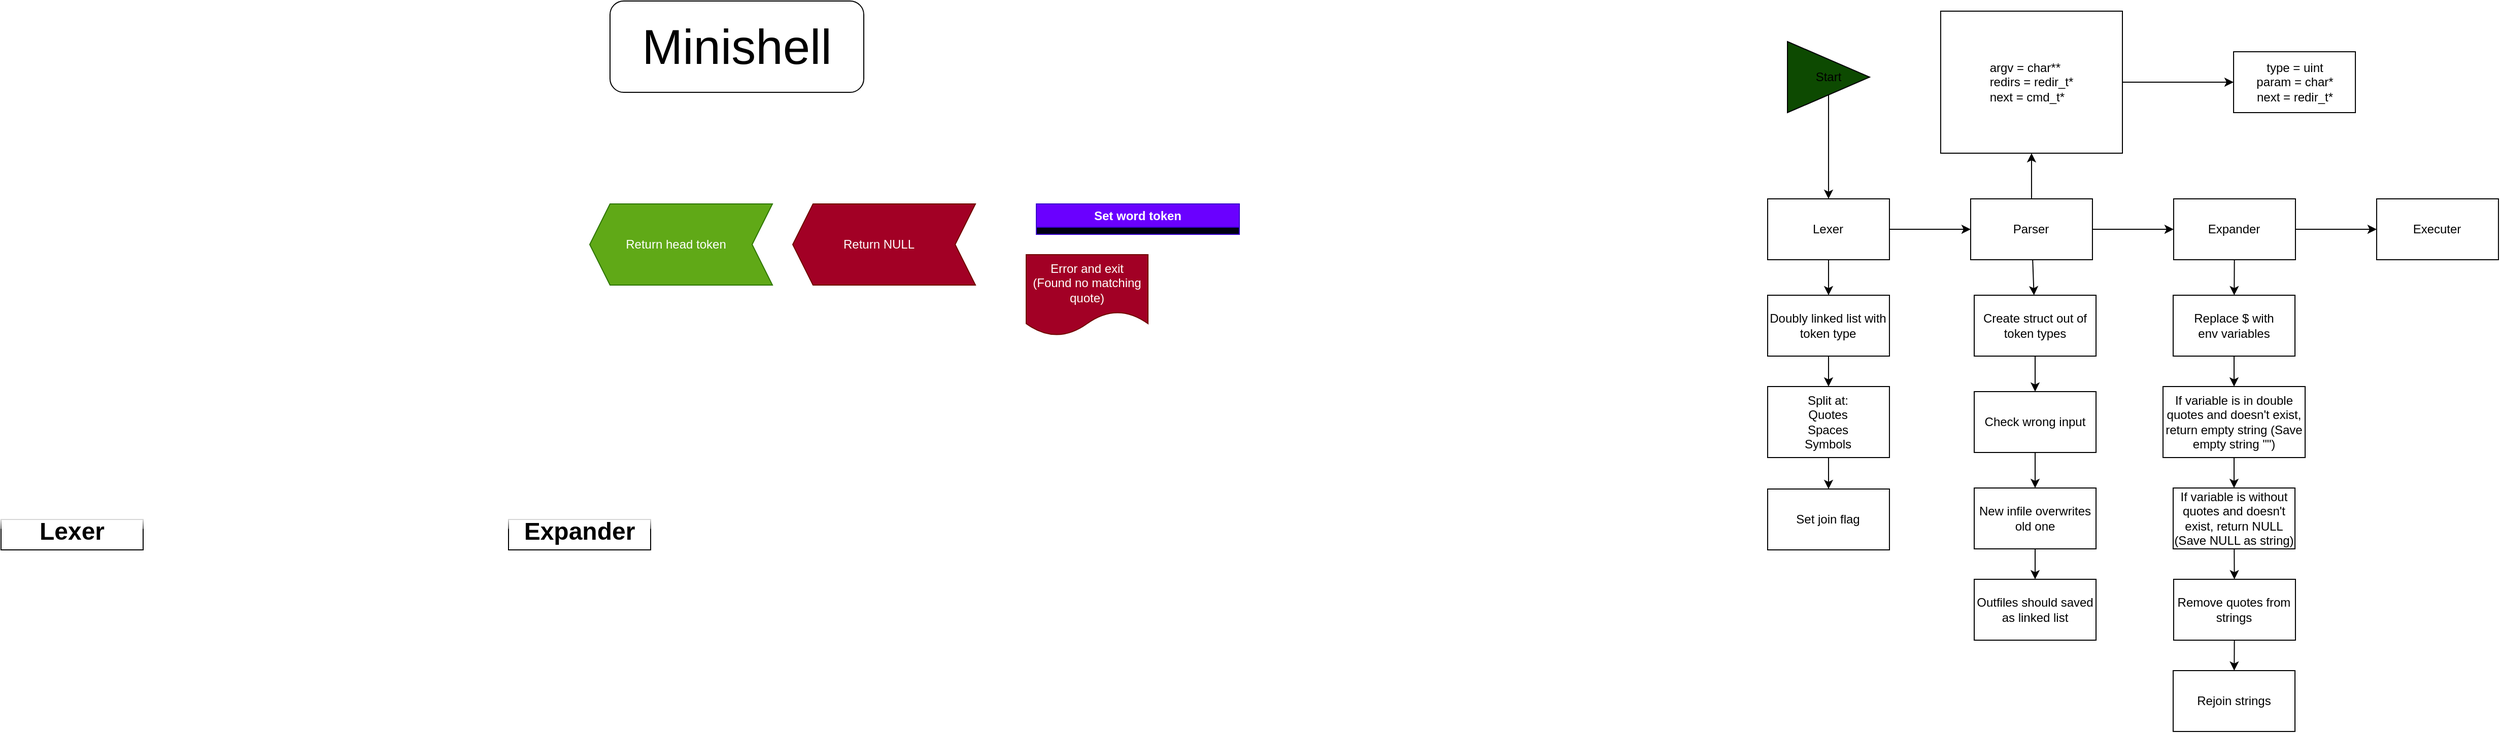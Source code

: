 <mxfile>
    <diagram id="C5RBs43oDa-KdzZeNtuy" name="Page-1">
        <mxGraphModel dx="2399" dy="1654" grid="1" gridSize="10" guides="1" tooltips="1" connect="1" arrows="1" fold="1" page="1" pageScale="1" pageWidth="827" pageHeight="1169" math="0" shadow="0">
            <root>
                <mxCell id="WIyWlLk6GJQsqaUBKTNV-0"/>
                <mxCell id="WIyWlLk6GJQsqaUBKTNV-1" parent="WIyWlLk6GJQsqaUBKTNV-0"/>
                <mxCell id="1C_44WFIdd-TZcVhpwmm-1" value="Lexer" style="swimlane;whiteSpace=wrap;html=1;swimlaneFillColor=none;labelBackgroundColor=none;labelBorderColor=none;fontSize=24;horizontal=1;fontStyle=1;align=center;perimeterSpacing=0;swimlaneLine=0;rounded=0;glass=1;shadow=0;" parent="WIyWlLk6GJQsqaUBKTNV-1" vertex="1" collapsed="1">
                    <mxGeometry x="-1590" y="-599" width="140" height="30" as="geometry">
                        <mxRectangle x="-1590" y="-599" width="1740" height="2419" as="alternateBounds"/>
                    </mxGeometry>
                </mxCell>
                <mxCell id="WIyWlLk6GJQsqaUBKTNV-3" value="Input string" style="rounded=1;whiteSpace=wrap;html=1;fontSize=12;glass=0;strokeWidth=1;shadow=0;" parent="1C_44WFIdd-TZcVhpwmm-1" vertex="1">
                    <mxGeometry x="540" y="170" width="120" height="40" as="geometry"/>
                </mxCell>
                <mxCell id="WIyWlLk6GJQsqaUBKTNV-6" value="is emptly?" style="rhombus;whiteSpace=wrap;html=1;shadow=0;fontFamily=Helvetica;fontSize=12;align=center;strokeWidth=1;spacing=6;spacingTop=-4;" parent="1C_44WFIdd-TZcVhpwmm-1" vertex="1">
                    <mxGeometry x="550" y="260" width="100" height="80" as="geometry"/>
                </mxCell>
                <mxCell id="WIyWlLk6GJQsqaUBKTNV-2" value="" style="rounded=0;html=1;jettySize=auto;orthogonalLoop=1;fontSize=11;endArrow=classic;endFill=1;endSize=8;strokeWidth=2;shadow=0;labelBackgroundColor=none;edgeStyle=orthogonalEdgeStyle;startArrow=oval;startFill=1;" parent="1C_44WFIdd-TZcVhpwmm-1" source="WIyWlLk6GJQsqaUBKTNV-3" target="WIyWlLk6GJQsqaUBKTNV-6" edge="1">
                    <mxGeometry relative="1" as="geometry"/>
                </mxCell>
                <mxCell id="WIyWlLk6GJQsqaUBKTNV-10" value="Special symbol?" style="rhombus;whiteSpace=wrap;html=1;shadow=0;fontFamily=Helvetica;fontSize=12;align=center;strokeWidth=1;spacing=6;spacingTop=-10;rounded=0;fillColor=default;" parent="1C_44WFIdd-TZcVhpwmm-1" vertex="1">
                    <mxGeometry x="699.94" y="1100" width="125" height="100" as="geometry"/>
                </mxCell>
                <mxCell id="TVcretjCaAnTR16Wa2_M-7" value="Scan char" style="rounded=1;whiteSpace=wrap;html=1;strokeWidth=1;" parent="1C_44WFIdd-TZcVhpwmm-1" vertex="1">
                    <mxGeometry x="549.94" y="580" width="100" height="40" as="geometry"/>
                </mxCell>
                <mxCell id="TVcretjCaAnTR16Wa2_M-4" value="No" style="edgeStyle=orthogonalEdgeStyle;rounded=0;orthogonalLoop=1;jettySize=auto;html=1;entryX=0.5;entryY=0;entryDx=0;entryDy=0;startArrow=oval;startFill=1;strokeWidth=2;" parent="1C_44WFIdd-TZcVhpwmm-1" source="WIyWlLk6GJQsqaUBKTNV-6" target="0" edge="1">
                    <mxGeometry x="-0.24" y="10" relative="1" as="geometry">
                        <mxPoint x="600" y="400" as="targetPoint"/>
                        <mxPoint as="offset"/>
                    </mxGeometry>
                </mxCell>
                <mxCell id="TVcretjCaAnTR16Wa2_M-26" style="edgeStyle=orthogonalEdgeStyle;orthogonalLoop=1;jettySize=auto;html=1;entryX=1;entryY=0.5;entryDx=0;entryDy=0;rounded=0;startArrow=oval;startFill=1;exitX=0.5;exitY=0;exitDx=0;exitDy=0;strokeWidth=2;" parent="1C_44WFIdd-TZcVhpwmm-1" source="TVcretjCaAnTR16Wa2_M-10" target="TVcretjCaAnTR16Wa2_M-7" edge="1">
                    <mxGeometry relative="1" as="geometry"/>
                </mxCell>
                <mxCell id="TVcretjCaAnTR16Wa2_M-10" value="move pointer based on return value" style="rounded=1;whiteSpace=wrap;html=1;strokeWidth=1;" parent="1C_44WFIdd-TZcVhpwmm-1" vertex="1">
                    <mxGeometry x="933.94" y="890" width="120" height="60" as="geometry"/>
                </mxCell>
                <mxCell id="TVcretjCaAnTR16Wa2_M-39" style="edgeStyle=orthogonalEdgeStyle;rounded=0;orthogonalLoop=1;jettySize=auto;html=1;entryX=0;entryY=0.5;entryDx=0;entryDy=0;startArrow=oval;startFill=1;strokeWidth=2;exitX=0.5;exitY=1;exitDx=0;exitDy=0;" parent="1C_44WFIdd-TZcVhpwmm-1" source="TVcretjCaAnTR16Wa2_M-185" target="WIyWlLk6GJQsqaUBKTNV-10" edge="1">
                    <mxGeometry relative="1" as="geometry">
                        <mxPoint x="599.94" y="1155" as="targetPoint"/>
                        <Array as="points">
                            <mxPoint x="599.94" y="1150"/>
                        </Array>
                        <mxPoint x="549.94" y="1129" as="sourcePoint"/>
                    </mxGeometry>
                </mxCell>
                <mxCell id="TVcretjCaAnTR16Wa2_M-37" value="End of line?" style="rhombus;whiteSpace=wrap;html=1;strokeWidth=1;" parent="1C_44WFIdd-TZcVhpwmm-1" vertex="1">
                    <mxGeometry x="539.94" y="860" width="120" height="120" as="geometry"/>
                </mxCell>
                <mxCell id="TVcretjCaAnTR16Wa2_M-71" style="edgeStyle=orthogonalEdgeStyle;rounded=0;orthogonalLoop=1;jettySize=auto;html=1;entryX=0.5;entryY=1;entryDx=0;entryDy=0;fillColor=#dae8fc;gradientColor=#7ea6e0;strokeColor=#6c8ebf;exitX=0.5;exitY=1;exitDx=0;exitDy=0;startArrow=oval;startFill=1;strokeWidth=2;" parent="1C_44WFIdd-TZcVhpwmm-1" source="TVcretjCaAnTR16Wa2_M-58" target="TVcretjCaAnTR16Wa2_M-10" edge="1">
                    <mxGeometry relative="1" as="geometry">
                        <Array as="points">
                            <mxPoint x="993.94" y="1185"/>
                            <mxPoint x="1109.94" y="1185"/>
                            <mxPoint x="1109.94" y="1043"/>
                            <mxPoint x="993.94" y="1043"/>
                        </Array>
                    </mxGeometry>
                </mxCell>
                <mxCell id="TVcretjCaAnTR16Wa2_M-129" value="Return value" style="edgeLabel;html=1;align=center;verticalAlign=middle;resizable=0;points=[];" parent="TVcretjCaAnTR16Wa2_M-71" vertex="1" connectable="0">
                    <mxGeometry x="-0.511" y="-2" relative="1" as="geometry">
                        <mxPoint x="-39" y="13" as="offset"/>
                    </mxGeometry>
                </mxCell>
                <mxCell id="TVcretjCaAnTR16Wa2_M-115" value="Return value" style="edgeStyle=orthogonalEdgeStyle;rounded=0;orthogonalLoop=1;jettySize=auto;html=1;entryX=1;entryY=0.5;entryDx=0;entryDy=0;fillColor=#dae8fc;strokeColor=#6c8ebf;gradientColor=#7ea6e0;startArrow=oval;startFill=1;strokeWidth=2;" parent="1C_44WFIdd-TZcVhpwmm-1" source="TVcretjCaAnTR16Wa2_M-72" target="TVcretjCaAnTR16Wa2_M-10" edge="1">
                    <mxGeometry x="-0.801" y="-20" relative="1" as="geometry">
                        <Array as="points">
                            <mxPoint x="762.94" y="1290"/>
                            <mxPoint x="1129.94" y="1290"/>
                            <mxPoint x="1129.94" y="920"/>
                        </Array>
                        <mxPoint as="offset"/>
                    </mxGeometry>
                </mxCell>
                <mxCell id="TVcretjCaAnTR16Wa2_M-128" style="edgeStyle=orthogonalEdgeStyle;rounded=0;orthogonalLoop=1;jettySize=auto;html=1;entryX=0.5;entryY=0;entryDx=0;entryDy=0;startArrow=oval;startFill=1;strokeWidth=2;" parent="1C_44WFIdd-TZcVhpwmm-1" source="TVcretjCaAnTR16Wa2_M-127" target="WIyWlLk6GJQsqaUBKTNV-3" edge="1">
                    <mxGeometry relative="1" as="geometry"/>
                </mxCell>
                <mxCell id="TVcretjCaAnTR16Wa2_M-127" value="Start" style="triangle;whiteSpace=wrap;html=1;fillColor=#0D4A01;strokeWidth=1;" parent="1C_44WFIdd-TZcVhpwmm-1" vertex="1">
                    <mxGeometry x="559.53" y="70" width="80.94" height="70" as="geometry"/>
                </mxCell>
                <mxCell id="TVcretjCaAnTR16Wa2_M-131" value="Whitspace?" style="rhombus;whiteSpace=wrap;html=1;strokeWidth=1;" parent="1C_44WFIdd-TZcVhpwmm-1" vertex="1">
                    <mxGeometry x="539.94" y="680" width="120" height="120" as="geometry"/>
                </mxCell>
                <mxCell id="TVcretjCaAnTR16Wa2_M-38" style="edgeStyle=orthogonalEdgeStyle;rounded=0;orthogonalLoop=1;jettySize=auto;html=1;startArrow=oval;startFill=1;strokeWidth=2;" parent="1C_44WFIdd-TZcVhpwmm-1" source="TVcretjCaAnTR16Wa2_M-7" target="TVcretjCaAnTR16Wa2_M-131" edge="1">
                    <mxGeometry relative="1" as="geometry"/>
                </mxCell>
                <mxCell id="TVcretjCaAnTR16Wa2_M-137" style="edgeStyle=orthogonalEdgeStyle;rounded=0;orthogonalLoop=1;jettySize=auto;html=1;entryX=0;entryY=0.5;entryDx=0;entryDy=0;startArrow=oval;startFill=1;strokeWidth=2;" parent="1C_44WFIdd-TZcVhpwmm-1" source="TVcretjCaAnTR16Wa2_M-134" target="TVcretjCaAnTR16Wa2_M-7" edge="1">
                    <mxGeometry relative="1" as="geometry">
                        <Array as="points">
                            <mxPoint x="409.94" y="600"/>
                        </Array>
                    </mxGeometry>
                </mxCell>
                <mxCell id="TVcretjCaAnTR16Wa2_M-134" value="move pointer + 1" style="rounded=1;whiteSpace=wrap;html=1;strokeWidth=1;" parent="1C_44WFIdd-TZcVhpwmm-1" vertex="1">
                    <mxGeometry x="339.94" y="715" width="140" height="50" as="geometry"/>
                </mxCell>
                <mxCell id="TVcretjCaAnTR16Wa2_M-136" value="Yes" style="edgeStyle=orthogonalEdgeStyle;rounded=0;orthogonalLoop=1;jettySize=auto;html=1;entryX=1;entryY=0.5;entryDx=0;entryDy=0;startArrow=oval;startFill=1;strokeColor=default;exitX=0;exitY=0.5;exitDx=0;exitDy=0;strokeWidth=2;" parent="1C_44WFIdd-TZcVhpwmm-1" source="TVcretjCaAnTR16Wa2_M-131" target="TVcretjCaAnTR16Wa2_M-134" edge="1">
                    <mxGeometry y="-15" relative="1" as="geometry">
                        <mxPoint x="559.94" y="1175" as="sourcePoint"/>
                        <mxPoint x="499.94" y="1175" as="targetPoint"/>
                        <mxPoint as="offset"/>
                    </mxGeometry>
                </mxCell>
                <mxCell id="TVcretjCaAnTR16Wa2_M-186" style="edgeStyle=orthogonalEdgeStyle;rounded=0;orthogonalLoop=1;jettySize=auto;html=1;startArrow=oval;startFill=1;strokeWidth=2;exitX=0.5;exitY=1;exitDx=0;exitDy=0;entryX=0.5;entryY=0;entryDx=0;entryDy=0;" parent="1C_44WFIdd-TZcVhpwmm-1" source="TVcretjCaAnTR16Wa2_M-37" target="TVcretjCaAnTR16Wa2_M-185" edge="1">
                    <mxGeometry relative="1" as="geometry">
                        <mxPoint x="619.94" y="939" as="sourcePoint"/>
                        <mxPoint x="619.94" y="1049" as="targetPoint"/>
                    </mxGeometry>
                </mxCell>
                <mxCell id="9" value="" style="edgeStyle=none;html=1;" parent="1C_44WFIdd-TZcVhpwmm-1" source="TVcretjCaAnTR16Wa2_M-185" target="8" edge="1">
                    <mxGeometry relative="1" as="geometry"/>
                </mxCell>
                <mxCell id="TVcretjCaAnTR16Wa2_M-185" value="Create new token" style="rounded=1;whiteSpace=wrap;html=1;strokeWidth=1;" parent="1C_44WFIdd-TZcVhpwmm-1" vertex="1">
                    <mxGeometry x="539.94" y="1049" width="120" height="60" as="geometry"/>
                </mxCell>
                <mxCell id="TVcretjCaAnTR16Wa2_M-138" style="edgeStyle=orthogonalEdgeStyle;rounded=0;orthogonalLoop=1;jettySize=auto;html=1;startArrow=oval;startFill=1;strokeWidth=2;entryX=0.5;entryY=0;entryDx=0;entryDy=0;" parent="1C_44WFIdd-TZcVhpwmm-1" target="TVcretjCaAnTR16Wa2_M-37" edge="1">
                    <mxGeometry relative="1" as="geometry">
                        <mxPoint x="599.94" y="809" as="sourcePoint"/>
                        <mxPoint x="599.94" y="849" as="targetPoint"/>
                    </mxGeometry>
                </mxCell>
                <mxCell id="TVcretjCaAnTR16Wa2_M-139" value="No" style="edgeLabel;html=1;align=center;verticalAlign=middle;resizable=0;points=[];" parent="TVcretjCaAnTR16Wa2_M-138" vertex="1" connectable="0">
                    <mxGeometry x="-0.033" y="-2" relative="1" as="geometry">
                        <mxPoint x="22" as="offset"/>
                    </mxGeometry>
                </mxCell>
                <mxCell id="TVcretjCaAnTR16Wa2_M-58" value="Set special symbol token" style="swimlane;whiteSpace=wrap;html=1;swimlaneFillColor=#000014;fillColor=#6a00ff;fontColor=#ffffff;strokeColor=#3700CC;strokeWidth=1;gradientColor=none;verticalAlign=middle;" parent="1C_44WFIdd-TZcVhpwmm-1" vertex="1" collapsed="1">
                    <mxGeometry x="893.94" y="1135" width="200" height="30" as="geometry">
                        <mxRectangle x="893.94" y="1135" width="356" height="435" as="alternateBounds"/>
                    </mxGeometry>
                </mxCell>
                <mxCell id="TVcretjCaAnTR16Wa2_M-63" style="edgeStyle=orthogonalEdgeStyle;rounded=0;orthogonalLoop=1;jettySize=auto;html=1;entryX=0.5;entryY=0;entryDx=0;entryDy=0;" parent="TVcretjCaAnTR16Wa2_M-58" source="TVcretjCaAnTR16Wa2_M-59" target="TVcretjCaAnTR16Wa2_M-61" edge="1">
                    <mxGeometry relative="1" as="geometry"/>
                </mxCell>
                <mxCell id="TVcretjCaAnTR16Wa2_M-59" value="Check which symbol" style="rounded=1;whiteSpace=wrap;html=1;" parent="TVcretjCaAnTR16Wa2_M-58" vertex="1">
                    <mxGeometry x="77.25" y="105" width="177.5" height="30" as="geometry"/>
                </mxCell>
                <mxCell id="TVcretjCaAnTR16Wa2_M-64" style="edgeStyle=orthogonalEdgeStyle;rounded=0;orthogonalLoop=1;jettySize=auto;html=1;entryX=0.5;entryY=0;entryDx=0;entryDy=0;" parent="TVcretjCaAnTR16Wa2_M-58" source="TVcretjCaAnTR16Wa2_M-61" target="TVcretjCaAnTR16Wa2_M-62" edge="1">
                    <mxGeometry relative="1" as="geometry"/>
                </mxCell>
                <mxCell id="TVcretjCaAnTR16Wa2_M-61" value="set token type and string based on symbol" style="rounded=1;whiteSpace=wrap;html=1;" parent="TVcretjCaAnTR16Wa2_M-58" vertex="1">
                    <mxGeometry x="76" y="155" width="181.25" height="35" as="geometry"/>
                </mxCell>
                <mxCell id="TVcretjCaAnTR16Wa2_M-67" style="edgeStyle=orthogonalEdgeStyle;rounded=0;orthogonalLoop=1;jettySize=auto;html=1;entryX=0.5;entryY=0;entryDx=0;entryDy=0;" parent="TVcretjCaAnTR16Wa2_M-58" source="TVcretjCaAnTR16Wa2_M-62" target="TVcretjCaAnTR16Wa2_M-197" edge="1">
                    <mxGeometry relative="1" as="geometry">
                        <mxPoint x="166" y="310" as="targetPoint"/>
                    </mxGeometry>
                </mxCell>
                <mxCell id="TVcretjCaAnTR16Wa2_M-62" value="Set return value based on string length" style="rounded=1;whiteSpace=wrap;html=1;" parent="TVcretjCaAnTR16Wa2_M-58" vertex="1">
                    <mxGeometry x="77.25" y="215" width="177.5" height="40" as="geometry"/>
                </mxCell>
                <mxCell id="TVcretjCaAnTR16Wa2_M-196" style="edgeStyle=orthogonalEdgeStyle;rounded=0;orthogonalLoop=1;jettySize=auto;html=1;entryX=0.5;entryY=0;entryDx=0;entryDy=0;" parent="TVcretjCaAnTR16Wa2_M-58" source="TVcretjCaAnTR16Wa2_M-195" target="TVcretjCaAnTR16Wa2_M-59" edge="1">
                    <mxGeometry relative="1" as="geometry"/>
                </mxCell>
                <mxCell id="TVcretjCaAnTR16Wa2_M-195" value="Start" style="triangle;whiteSpace=wrap;html=1;fillColor=#0D4A01;" parent="TVcretjCaAnTR16Wa2_M-58" vertex="1">
                    <mxGeometry x="137.71" y="35" width="57.81" height="50" as="geometry"/>
                </mxCell>
                <mxCell id="TVcretjCaAnTR16Wa2_M-197" value="Return string length" style="shape=step;perimeter=stepPerimeter;whiteSpace=wrap;html=1;fixedSize=1;flipV=0;flipH=1;spacingRight=10;fillColor=#0050ef;fontColor=#ffffff;strokeColor=#001DBC;" parent="TVcretjCaAnTR16Wa2_M-58" vertex="1">
                    <mxGeometry x="76" y="285" width="180" height="80" as="geometry"/>
                </mxCell>
                <mxCell id="TVcretjCaAnTR16Wa2_M-27" style="edgeStyle=orthogonalEdgeStyle;rounded=0;orthogonalLoop=1;jettySize=auto;html=1;entryX=0.5;entryY=0;entryDx=0;entryDy=0;startArrow=oval;startFill=1;strokeWidth=2;" parent="1C_44WFIdd-TZcVhpwmm-1" source="WIyWlLk6GJQsqaUBKTNV-10" target="TVcretjCaAnTR16Wa2_M-58" edge="1">
                    <mxGeometry relative="1" as="geometry">
                        <mxPoint x="872.44" y="1150" as="targetPoint"/>
                        <Array as="points">
                            <mxPoint x="859.94" y="1150"/>
                            <mxPoint x="859.94" y="1120"/>
                            <mxPoint x="993.94" y="1120"/>
                        </Array>
                    </mxGeometry>
                </mxCell>
                <mxCell id="TVcretjCaAnTR16Wa2_M-35" value="Yes" style="edgeLabel;html=1;align=center;verticalAlign=middle;resizable=0;points=[];" parent="TVcretjCaAnTR16Wa2_M-27" vertex="1" connectable="0">
                    <mxGeometry x="-0.469" y="2" relative="1" as="geometry">
                        <mxPoint x="20" y="-13" as="offset"/>
                    </mxGeometry>
                </mxCell>
                <mxCell id="TVcretjCaAnTR16Wa2_M-72" value="Set word token" style="swimlane;whiteSpace=wrap;html=1;fillColor=#6a00ff;fontColor=#ffffff;strokeColor=#3700CC;swimlaneFillColor=#000014;strokeWidth=1;" parent="1C_44WFIdd-TZcVhpwmm-1" vertex="1" collapsed="1">
                    <mxGeometry x="662.44" y="1245" width="200" height="30" as="geometry">
                        <mxRectangle x="662.44" y="1245" width="1020" height="1035" as="alternateBounds"/>
                    </mxGeometry>
                </mxCell>
                <mxCell id="TVcretjCaAnTR16Wa2_M-82" value="Yes" style="edgeStyle=orthogonalEdgeStyle;rounded=0;orthogonalLoop=1;jettySize=auto;html=1;entryX=0.5;entryY=0;entryDx=0;entryDy=0;" parent="TVcretjCaAnTR16Wa2_M-72" source="TVcretjCaAnTR16Wa2_M-80" target="TVcretjCaAnTR16Wa2_M-81" edge="1">
                    <mxGeometry x="-0.013" y="15" relative="1" as="geometry">
                        <mxPoint as="offset"/>
                    </mxGeometry>
                </mxCell>
                <mxCell id="TVcretjCaAnTR16Wa2_M-100" style="edgeStyle=orthogonalEdgeStyle;rounded=0;orthogonalLoop=1;jettySize=auto;html=1;entryX=0.5;entryY=0;entryDx=0;entryDy=0;" parent="TVcretjCaAnTR16Wa2_M-72" source="TVcretjCaAnTR16Wa2_M-80" target="TVcretjCaAnTR16Wa2_M-99" edge="1">
                    <mxGeometry relative="1" as="geometry"/>
                </mxCell>
                <mxCell id="TVcretjCaAnTR16Wa2_M-101" value="No" style="edgeLabel;html=1;align=center;verticalAlign=middle;resizable=0;points=[];" parent="TVcretjCaAnTR16Wa2_M-100" vertex="1" connectable="0">
                    <mxGeometry x="-0.123" y="-3" relative="1" as="geometry">
                        <mxPoint x="23" as="offset"/>
                    </mxGeometry>
                </mxCell>
                <mxCell id="TVcretjCaAnTR16Wa2_M-80" value="Is single or double quote?" style="rhombus;whiteSpace=wrap;html=1;" parent="TVcretjCaAnTR16Wa2_M-72" vertex="1">
                    <mxGeometry x="299.07" y="140" width="120" height="120" as="geometry"/>
                </mxCell>
                <mxCell id="TVcretjCaAnTR16Wa2_M-189" style="edgeStyle=orthogonalEdgeStyle;rounded=0;orthogonalLoop=1;jettySize=auto;html=1;entryX=0;entryY=0.5;entryDx=0;entryDy=0;fillColor=#dae8fc;gradientColor=#7ea6e0;strokeColor=#6c8ebf;startArrow=none;" parent="TVcretjCaAnTR16Wa2_M-72" source="14" target="TVcretjCaAnTR16Wa2_M-80" edge="1">
                    <mxGeometry relative="1" as="geometry">
                        <Array as="points">
                            <mxPoint x="248" y="200"/>
                        </Array>
                    </mxGeometry>
                </mxCell>
                <mxCell id="TVcretjCaAnTR16Wa2_M-190" value="Return value" style="edgeLabel;html=1;align=center;verticalAlign=middle;resizable=0;points=[];" parent="TVcretjCaAnTR16Wa2_M-189" vertex="1" connectable="0">
                    <mxGeometry x="0.052" y="-2" relative="1" as="geometry">
                        <mxPoint x="263" y="-368" as="offset"/>
                    </mxGeometry>
                </mxCell>
                <mxCell id="TVcretjCaAnTR16Wa2_M-81" value="Search matching quote" style="swimlane;whiteSpace=wrap;html=1;labelBackgroundColor=none;labelBorderColor=none;swimlaneFillColor=default;fillColor=#d80073;strokeColor=#A50040;fontColor=#ffffff;" parent="TVcretjCaAnTR16Wa2_M-72" vertex="1">
                    <mxGeometry x="538.44" y="105" width="462.5" height="645" as="geometry">
                        <mxRectangle x="538.44" y="105" width="170" height="30" as="alternateBounds"/>
                    </mxGeometry>
                </mxCell>
                <mxCell id="TVcretjCaAnTR16Wa2_M-95" style="edgeStyle=orthogonalEdgeStyle;rounded=0;orthogonalLoop=1;jettySize=auto;html=1;entryX=0.5;entryY=0;entryDx=0;entryDy=0;" parent="TVcretjCaAnTR16Wa2_M-81" source="TVcretjCaAnTR16Wa2_M-83" target="TVcretjCaAnTR16Wa2_M-88" edge="1">
                    <mxGeometry relative="1" as="geometry"/>
                </mxCell>
                <mxCell id="TVcretjCaAnTR16Wa2_M-83" value="move pointer + 1" style="rounded=1;whiteSpace=wrap;html=1;" parent="TVcretjCaAnTR16Wa2_M-81" vertex="1">
                    <mxGeometry x="172.5" y="210" width="130" height="30" as="geometry"/>
                </mxCell>
                <mxCell id="TVcretjCaAnTR16Wa2_M-87" value="Yes" style="edgeStyle=orthogonalEdgeStyle;rounded=0;orthogonalLoop=1;jettySize=auto;html=1;entryX=0.5;entryY=0;entryDx=0;entryDy=0;" parent="TVcretjCaAnTR16Wa2_M-81" source="TVcretjCaAnTR16Wa2_M-84" target="TVcretjCaAnTR16Wa2_M-193" edge="1">
                    <mxGeometry y="15" relative="1" as="geometry">
                        <mxPoint x="237.5" y="550" as="targetPoint"/>
                        <mxPoint as="offset"/>
                    </mxGeometry>
                </mxCell>
                <mxCell id="TVcretjCaAnTR16Wa2_M-93" style="edgeStyle=orthogonalEdgeStyle;rounded=0;orthogonalLoop=1;jettySize=auto;html=1;exitX=1;exitY=0.5;exitDx=0;exitDy=0;entryX=1;entryY=0.5;entryDx=0;entryDy=0;" parent="TVcretjCaAnTR16Wa2_M-81" source="TVcretjCaAnTR16Wa2_M-84" target="TVcretjCaAnTR16Wa2_M-83" edge="1">
                    <mxGeometry relative="1" as="geometry">
                        <Array as="points">
                            <mxPoint x="350" y="460"/>
                            <mxPoint x="350" y="225"/>
                        </Array>
                    </mxGeometry>
                </mxCell>
                <mxCell id="TVcretjCaAnTR16Wa2_M-96" value="No" style="edgeLabel;html=1;align=center;verticalAlign=middle;resizable=0;points=[];" parent="TVcretjCaAnTR16Wa2_M-93" vertex="1" connectable="0">
                    <mxGeometry x="-0.145" relative="1" as="geometry">
                        <mxPoint x="17" y="-25" as="offset"/>
                    </mxGeometry>
                </mxCell>
                <mxCell id="TVcretjCaAnTR16Wa2_M-84" value="found matching quote?" style="rhombus;whiteSpace=wrap;html=1;spacingTop=11;" parent="TVcretjCaAnTR16Wa2_M-81" vertex="1">
                    <mxGeometry x="187.5" y="410" width="100" height="100" as="geometry"/>
                </mxCell>
                <mxCell id="TVcretjCaAnTR16Wa2_M-94" style="edgeStyle=orthogonalEdgeStyle;rounded=0;orthogonalLoop=1;jettySize=auto;html=1;entryX=0.5;entryY=0;entryDx=0;entryDy=0;" parent="TVcretjCaAnTR16Wa2_M-81" source="TVcretjCaAnTR16Wa2_M-85" target="TVcretjCaAnTR16Wa2_M-83" edge="1">
                    <mxGeometry relative="1" as="geometry"/>
                </mxCell>
                <mxCell id="TVcretjCaAnTR16Wa2_M-85" value="Save quote in variable" style="rounded=1;whiteSpace=wrap;html=1;" parent="TVcretjCaAnTR16Wa2_M-81" vertex="1">
                    <mxGeometry x="170" y="150" width="135" height="30" as="geometry"/>
                </mxCell>
                <mxCell id="TVcretjCaAnTR16Wa2_M-89" value="No" style="edgeStyle=orthogonalEdgeStyle;rounded=0;orthogonalLoop=1;jettySize=auto;html=1;entryX=0.5;entryY=0;entryDx=0;entryDy=0;labelPosition=center;verticalLabelPosition=middle;align=center;verticalAlign=middle;" parent="TVcretjCaAnTR16Wa2_M-81" source="TVcretjCaAnTR16Wa2_M-88" target="TVcretjCaAnTR16Wa2_M-84" edge="1">
                    <mxGeometry x="0.184" y="15" relative="1" as="geometry">
                        <mxPoint as="offset"/>
                    </mxGeometry>
                </mxCell>
                <mxCell id="TVcretjCaAnTR16Wa2_M-91" style="edgeStyle=orthogonalEdgeStyle;rounded=0;orthogonalLoop=1;jettySize=auto;html=1;entryX=1;entryY=0.5;entryDx=0;entryDy=0;" parent="TVcretjCaAnTR16Wa2_M-81" source="TVcretjCaAnTR16Wa2_M-88" target="TVcretjCaAnTR16Wa2_M-90" edge="1">
                    <mxGeometry relative="1" as="geometry"/>
                </mxCell>
                <mxCell id="TVcretjCaAnTR16Wa2_M-92" value="Yes" style="edgeLabel;html=1;align=center;verticalAlign=middle;resizable=0;points=[];" parent="TVcretjCaAnTR16Wa2_M-91" vertex="1" connectable="0">
                    <mxGeometry x="-0.196" y="1" relative="1" as="geometry">
                        <mxPoint y="-20" as="offset"/>
                    </mxGeometry>
                </mxCell>
                <mxCell id="TVcretjCaAnTR16Wa2_M-88" value="reached end of line?" style="rhombus;whiteSpace=wrap;html=1;spacingTop=10;" parent="TVcretjCaAnTR16Wa2_M-81" vertex="1">
                    <mxGeometry x="187.5" y="279" width="100" height="100" as="geometry"/>
                </mxCell>
                <mxCell id="TVcretjCaAnTR16Wa2_M-90" value="Error and exit&lt;br&gt;(Found no matching quote)" style="shape=document;whiteSpace=wrap;html=1;boundedLbl=1;fillColor=#a20025;fontColor=#ffffff;strokeColor=#6F0000;" parent="TVcretjCaAnTR16Wa2_M-81" vertex="1">
                    <mxGeometry x="10" y="289" width="120" height="80" as="geometry"/>
                </mxCell>
                <mxCell id="TVcretjCaAnTR16Wa2_M-126" style="edgeStyle=orthogonalEdgeStyle;rounded=0;orthogonalLoop=1;jettySize=auto;html=1;entryX=0.5;entryY=0;entryDx=0;entryDy=0;" parent="TVcretjCaAnTR16Wa2_M-81" source="TVcretjCaAnTR16Wa2_M-124" target="TVcretjCaAnTR16Wa2_M-85" edge="1">
                    <mxGeometry relative="1" as="geometry"/>
                </mxCell>
                <mxCell id="TVcretjCaAnTR16Wa2_M-124" value="Start" style="triangle;whiteSpace=wrap;html=1;fillColor=#0D4A01;" parent="TVcretjCaAnTR16Wa2_M-81" vertex="1">
                    <mxGeometry x="197.03" y="50" width="80.94" height="70" as="geometry"/>
                </mxCell>
                <mxCell id="TVcretjCaAnTR16Wa2_M-193" value="Return difference to starting point" style="shape=step;perimeter=stepPerimeter;whiteSpace=wrap;html=1;fixedSize=1;flipV=0;flipH=1;spacingRight=10;fillColor=#0050ef;fontColor=#ffffff;strokeColor=#001DBC;" parent="TVcretjCaAnTR16Wa2_M-81" vertex="1">
                    <mxGeometry x="147.5" y="550" width="180" height="80" as="geometry"/>
                </mxCell>
                <mxCell id="TVcretjCaAnTR16Wa2_M-103" value="" style="edgeStyle=orthogonalEdgeStyle;rounded=0;orthogonalLoop=1;jettySize=auto;html=1;entryX=0.5;entryY=0;entryDx=0;entryDy=0;jumpStyle=line;exitX=0.5;exitY=1;exitDx=0;exitDy=0;" parent="TVcretjCaAnTR16Wa2_M-72" source="TVcretjCaAnTR16Wa2_M-99" target="TVcretjCaAnTR16Wa2_M-109" edge="1">
                    <mxGeometry relative="1" as="geometry">
                        <mxPoint x="417.5" y="435" as="sourcePoint"/>
                        <mxPoint x="139.07" y="370" as="targetPoint"/>
                    </mxGeometry>
                </mxCell>
                <mxCell id="TVcretjCaAnTR16Wa2_M-110" value="Yes" style="edgeLabel;html=1;align=center;verticalAlign=middle;resizable=0;points=[];" parent="TVcretjCaAnTR16Wa2_M-103" vertex="1" connectable="0">
                    <mxGeometry x="-0.224" y="-2" relative="1" as="geometry">
                        <mxPoint x="20" y="-9" as="offset"/>
                    </mxGeometry>
                </mxCell>
                <mxCell id="TVcretjCaAnTR16Wa2_M-112" style="edgeStyle=orthogonalEdgeStyle;rounded=0;orthogonalLoop=1;jettySize=auto;html=1;exitX=0;exitY=0.5;exitDx=0;exitDy=0;entryX=0.5;entryY=1;entryDx=0;entryDy=0;jumpStyle=line;" parent="TVcretjCaAnTR16Wa2_M-72" source="TVcretjCaAnTR16Wa2_M-99" target="TVcretjCaAnTR16Wa2_M-111" edge="1">
                    <mxGeometry relative="1" as="geometry"/>
                </mxCell>
                <mxCell id="TVcretjCaAnTR16Wa2_M-188" value="No" style="edgeLabel;html=1;align=center;verticalAlign=middle;resizable=0;points=[];" parent="TVcretjCaAnTR16Wa2_M-112" vertex="1" connectable="0">
                    <mxGeometry x="-0.562" y="-1" relative="1" as="geometry">
                        <mxPoint x="-20" y="-19" as="offset"/>
                    </mxGeometry>
                </mxCell>
                <mxCell id="TVcretjCaAnTR16Wa2_M-99" value="Whitespace or Special char?" style="rhombus;whiteSpace=wrap;html=1;" parent="TVcretjCaAnTR16Wa2_M-72" vertex="1">
                    <mxGeometry x="299.07" y="310" width="120" height="120" as="geometry"/>
                </mxCell>
                <mxCell id="TVcretjCaAnTR16Wa2_M-109" value="Return length difference between starting pointer" style="shape=step;perimeter=stepPerimeter;whiteSpace=wrap;html=1;fixedSize=1;flipV=0;flipH=1;spacingRight=10;fillColor=#0050ef;fontColor=#ffffff;strokeColor=#001DBC;" parent="TVcretjCaAnTR16Wa2_M-72" vertex="1">
                    <mxGeometry x="269.07" y="794" width="180" height="80" as="geometry"/>
                </mxCell>
                <mxCell id="TVcretjCaAnTR16Wa2_M-113" style="edgeStyle=orthogonalEdgeStyle;rounded=0;orthogonalLoop=1;jettySize=auto;html=1;entryX=0;entryY=0.5;entryDx=0;entryDy=0;" parent="TVcretjCaAnTR16Wa2_M-72" source="TVcretjCaAnTR16Wa2_M-111" target="TVcretjCaAnTR16Wa2_M-80" edge="1">
                    <mxGeometry relative="1" as="geometry">
                        <Array as="points">
                            <mxPoint x="299" y="185"/>
                        </Array>
                    </mxGeometry>
                </mxCell>
                <mxCell id="TVcretjCaAnTR16Wa2_M-111" value="Move string pointer + 1" style="rounded=1;whiteSpace=wrap;html=1;" parent="TVcretjCaAnTR16Wa2_M-72" vertex="1">
                    <mxGeometry x="77.5" y="160" width="90" height="80" as="geometry"/>
                </mxCell>
                <mxCell id="TVcretjCaAnTR16Wa2_M-122" style="edgeStyle=orthogonalEdgeStyle;rounded=0;orthogonalLoop=1;jettySize=auto;html=1;entryX=0.5;entryY=0;entryDx=0;entryDy=0;" parent="TVcretjCaAnTR16Wa2_M-72" source="TVcretjCaAnTR16Wa2_M-120" target="TVcretjCaAnTR16Wa2_M-80" edge="1">
                    <mxGeometry relative="1" as="geometry"/>
                </mxCell>
                <mxCell id="TVcretjCaAnTR16Wa2_M-120" value="Start" style="triangle;whiteSpace=wrap;html=1;fillColor=#0D4A01;" parent="TVcretjCaAnTR16Wa2_M-72" vertex="1">
                    <mxGeometry x="312.82" y="40" width="92.5" height="80" as="geometry"/>
                </mxCell>
                <mxCell id="15" value="" style="edgeStyle=orthogonalEdgeStyle;rounded=0;orthogonalLoop=1;jettySize=auto;html=1;entryX=0.5;entryY=1;entryDx=0;entryDy=0;fillColor=#dae8fc;gradientColor=#7ea6e0;strokeColor=#6c8ebf;endArrow=classic;endFill=1;jumpStyle=line;" parent="TVcretjCaAnTR16Wa2_M-72" source="TVcretjCaAnTR16Wa2_M-81" target="14" edge="1">
                    <mxGeometry relative="1" as="geometry">
                        <Array as="points">
                            <mxPoint x="770" y="935"/>
                            <mxPoint x="248" y="935"/>
                        </Array>
                        <mxPoint x="-389.12" y="1160.053" as="sourcePoint"/>
                        <mxPoint x="-628.49" y="835" as="targetPoint"/>
                    </mxGeometry>
                </mxCell>
                <mxCell id="14" value="Move pointer based on return value" style="rounded=1;whiteSpace=wrap;html=1;" parent="TVcretjCaAnTR16Wa2_M-72" vertex="1">
                    <mxGeometry x="187.56" y="260" width="120" height="60" as="geometry"/>
                </mxCell>
                <mxCell id="TVcretjCaAnTR16Wa2_M-33" style="edgeStyle=orthogonalEdgeStyle;rounded=0;orthogonalLoop=1;jettySize=auto;html=1;exitX=0.5;exitY=1;exitDx=0;exitDy=0;entryX=0.5;entryY=0;entryDx=0;entryDy=0;startArrow=oval;startFill=1;strokeWidth=2;" parent="1C_44WFIdd-TZcVhpwmm-1" source="WIyWlLk6GJQsqaUBKTNV-10" target="TVcretjCaAnTR16Wa2_M-72" edge="1">
                    <mxGeometry relative="1" as="geometry">
                        <mxPoint x="762.44" y="1255" as="targetPoint"/>
                    </mxGeometry>
                </mxCell>
                <mxCell id="TVcretjCaAnTR16Wa2_M-34" value="No" style="edgeLabel;html=1;align=center;verticalAlign=middle;resizable=0;points=[];" parent="TVcretjCaAnTR16Wa2_M-33" vertex="1" connectable="0">
                    <mxGeometry x="-0.368" y="-1" relative="1" as="geometry">
                        <mxPoint x="19" y="8" as="offset"/>
                    </mxGeometry>
                </mxCell>
                <mxCell id="TVcretjCaAnTR16Wa2_M-198" value="Return head token" style="shape=step;perimeter=stepPerimeter;whiteSpace=wrap;html=1;fixedSize=1;flipV=0;flipH=1;spacingRight=10;fillColor=#60a917;fontColor=#ffffff;strokeColor=#2D7600;" parent="1C_44WFIdd-TZcVhpwmm-1" vertex="1">
                    <mxGeometry x="69.94" y="880" width="180" height="80" as="geometry"/>
                </mxCell>
                <mxCell id="TVcretjCaAnTR16Wa2_M-41" style="edgeStyle=orthogonalEdgeStyle;rounded=0;orthogonalLoop=1;jettySize=auto;html=1;verticalAlign=middle;jumpStyle=line;entryX=1;entryY=0.5;entryDx=0;entryDy=0;startArrow=oval;startFill=1;strokeWidth=2;" parent="1C_44WFIdd-TZcVhpwmm-1" source="TVcretjCaAnTR16Wa2_M-37" target="TVcretjCaAnTR16Wa2_M-198" edge="1">
                    <mxGeometry relative="1" as="geometry">
                        <mxPoint x="249.94" y="920" as="targetPoint"/>
                    </mxGeometry>
                </mxCell>
                <mxCell id="TVcretjCaAnTR16Wa2_M-140" value="Yes" style="edgeLabel;html=1;align=center;verticalAlign=middle;resizable=0;points=[];" parent="TVcretjCaAnTR16Wa2_M-41" vertex="1" connectable="0">
                    <mxGeometry x="0.022" y="-2" relative="1" as="geometry">
                        <mxPoint x="-2" y="-18" as="offset"/>
                    </mxGeometry>
                </mxCell>
                <mxCell id="TVcretjCaAnTR16Wa2_M-199" value="Return NULL" style="shape=step;perimeter=stepPerimeter;whiteSpace=wrap;html=1;fixedSize=1;flipV=0;flipH=1;spacingRight=10;fillColor=#a20025;fontColor=#ffffff;strokeColor=#6F0000;" parent="1C_44WFIdd-TZcVhpwmm-1" vertex="1">
                    <mxGeometry x="710" y="260" width="180" height="80" as="geometry"/>
                </mxCell>
                <mxCell id="WIyWlLk6GJQsqaUBKTNV-5" value="Yes" style="edgeStyle=orthogonalEdgeStyle;rounded=0;html=1;jettySize=auto;orthogonalLoop=1;fontSize=11;endArrow=classic;endFill=1;endSize=8;strokeWidth=2;shadow=0;labelBackgroundColor=none;startArrow=oval;startFill=1;entryX=0;entryY=0.5;entryDx=0;entryDy=0;" parent="1C_44WFIdd-TZcVhpwmm-1" source="WIyWlLk6GJQsqaUBKTNV-6" target="TVcretjCaAnTR16Wa2_M-199" edge="1">
                    <mxGeometry y="10" relative="1" as="geometry">
                        <mxPoint as="offset"/>
                        <mxPoint x="700" y="300" as="targetPoint"/>
                        <Array as="points">
                            <mxPoint x="675" y="300"/>
                            <mxPoint x="770" y="301"/>
                        </Array>
                    </mxGeometry>
                </mxCell>
                <mxCell id="1" style="edgeStyle=none;html=1;entryX=0.5;entryY=0;entryDx=0;entryDy=0;" parent="1C_44WFIdd-TZcVhpwmm-1" source="0" target="TVcretjCaAnTR16Wa2_M-7" edge="1">
                    <mxGeometry relative="1" as="geometry"/>
                </mxCell>
                <mxCell id="0" value="Create Head variable with NULL" style="rounded=0;whiteSpace=wrap;html=1;" parent="1C_44WFIdd-TZcVhpwmm-1" vertex="1">
                    <mxGeometry x="539.94" y="449" width="120" height="60" as="geometry"/>
                </mxCell>
                <mxCell id="11" value="Yes" style="edgeStyle=none;html=1;" parent="1C_44WFIdd-TZcVhpwmm-1" source="8" target="10" edge="1">
                    <mxGeometry x="-0.111" y="10" relative="1" as="geometry">
                        <mxPoint as="offset"/>
                    </mxGeometry>
                </mxCell>
                <mxCell id="8" value="head == NULL?" style="rhombus;whiteSpace=wrap;html=1;rounded=1;strokeWidth=1;" parent="1C_44WFIdd-TZcVhpwmm-1" vertex="1">
                    <mxGeometry x="420.0" y="1039" width="80" height="80" as="geometry"/>
                </mxCell>
                <mxCell id="10" value="head = new token" style="whiteSpace=wrap;html=1;rounded=1;strokeWidth=1;" parent="1C_44WFIdd-TZcVhpwmm-1" vertex="1">
                    <mxGeometry x="400.0" y="1205" width="120" height="60" as="geometry"/>
                </mxCell>
                <mxCell id="1C_44WFIdd-TZcVhpwmm-2" value="Minishell" style="rounded=1;whiteSpace=wrap;html=1;fontSize=48;" parent="WIyWlLk6GJQsqaUBKTNV-1" vertex="1">
                    <mxGeometry x="-990" y="-1110" width="250" height="90" as="geometry"/>
                </mxCell>
                <mxCell id="1C_44WFIdd-TZcVhpwmm-3" value="Expander" style="swimlane;whiteSpace=wrap;html=1;swimlaneFillColor=none;labelBackgroundColor=none;labelBorderColor=none;fontSize=24;horizontal=1;fontStyle=1;align=center;perimeterSpacing=0;swimlaneLine=0;rounded=0;glass=1;shadow=0;startSize=23;spacingLeft=0;spacingRight=0;fontColor=default;" parent="WIyWlLk6GJQsqaUBKTNV-1" vertex="1" collapsed="1">
                    <mxGeometry x="-1090" y="-599" width="140" height="30" as="geometry">
                        <mxRectangle x="-1090" y="-599" width="1740" height="1870" as="alternateBounds"/>
                    </mxGeometry>
                </mxCell>
                <mxCell id="1C_44WFIdd-TZcVhpwmm-126" style="edgeStyle=orthogonalEdgeStyle;rounded=0;orthogonalLoop=1;jettySize=auto;html=1;entryX=0.5;entryY=0;entryDx=0;entryDy=0;" parent="1C_44WFIdd-TZcVhpwmm-3" source="1C_44WFIdd-TZcVhpwmm-4" target="1C_44WFIdd-TZcVhpwmm-82" edge="1">
                    <mxGeometry relative="1" as="geometry"/>
                </mxCell>
                <mxCell id="1C_44WFIdd-TZcVhpwmm-4" value="Input linked list" style="rounded=1;whiteSpace=wrap;html=1;fontSize=12;glass=0;strokeWidth=1;shadow=0;" parent="1C_44WFIdd-TZcVhpwmm-3" vertex="1">
                    <mxGeometry x="770" y="170" width="120" height="40" as="geometry"/>
                </mxCell>
                <mxCell id="1C_44WFIdd-TZcVhpwmm-19" value="Start" style="triangle;whiteSpace=wrap;html=1;fillColor=#0D4A01;strokeWidth=1;" parent="1C_44WFIdd-TZcVhpwmm-3" vertex="1">
                    <mxGeometry x="789.53" y="70" width="80.94" height="70" as="geometry"/>
                </mxCell>
                <mxCell id="1C_44WFIdd-TZcVhpwmm-87" value="Yes" style="edgeStyle=orthogonalEdgeStyle;rounded=0;orthogonalLoop=1;jettySize=auto;html=1;entryX=1;entryY=0.5;entryDx=0;entryDy=0;exitX=0;exitY=0.5;exitDx=0;exitDy=0;" parent="1C_44WFIdd-TZcVhpwmm-3" source="1C_44WFIdd-TZcVhpwmm-82" target="1C_44WFIdd-TZcVhpwmm-90" edge="1">
                    <mxGeometry x="-0.054" y="-10" relative="1" as="geometry">
                        <mxPoint x="789.53" y="288.72" as="sourcePoint"/>
                        <mxPoint x="669.53" y="288.72" as="targetPoint"/>
                        <mxPoint as="offset"/>
                    </mxGeometry>
                </mxCell>
                <mxCell id="1C_44WFIdd-TZcVhpwmm-128" value="No" style="edgeStyle=orthogonalEdgeStyle;rounded=0;orthogonalLoop=1;jettySize=auto;html=1;entryX=0.5;entryY=0;entryDx=0;entryDy=0;" parent="1C_44WFIdd-TZcVhpwmm-3" source="1C_44WFIdd-TZcVhpwmm-82" target="1C_44WFIdd-TZcVhpwmm-148" edge="1">
                    <mxGeometry x="-0.506" y="13" relative="1" as="geometry">
                        <mxPoint as="offset"/>
                    </mxGeometry>
                </mxCell>
                <mxCell id="1C_44WFIdd-TZcVhpwmm-82" value="list empty?" style="rhombus;whiteSpace=wrap;html=1;" parent="1C_44WFIdd-TZcVhpwmm-3" vertex="1">
                    <mxGeometry x="789.53" y="249" width="80" height="80" as="geometry"/>
                </mxCell>
                <mxCell id="1C_44WFIdd-TZcVhpwmm-90" value="Return NULL" style="shape=step;perimeter=stepPerimeter;whiteSpace=wrap;html=1;fixedSize=1;flipV=0;flipH=1;spacingRight=10;fillColor=#a20025;fontColor=#ffffff;strokeColor=#6F0000;" parent="1C_44WFIdd-TZcVhpwmm-3" vertex="1">
                    <mxGeometry x="510" y="249" width="180" height="80" as="geometry"/>
                </mxCell>
                <mxCell id="1C_44WFIdd-TZcVhpwmm-132" value="" style="edgeStyle=orthogonalEdgeStyle;rounded=0;orthogonalLoop=1;jettySize=auto;html=1;" parent="1C_44WFIdd-TZcVhpwmm-3" source="1C_44WFIdd-TZcVhpwmm-127" target="1C_44WFIdd-TZcVhpwmm-131" edge="1">
                    <mxGeometry relative="1" as="geometry"/>
                </mxCell>
                <mxCell id="1C_44WFIdd-TZcVhpwmm-127" value="Read token string" style="whiteSpace=wrap;html=1;" parent="1C_44WFIdd-TZcVhpwmm-3" vertex="1">
                    <mxGeometry x="769" y="539" width="120" height="60" as="geometry"/>
                </mxCell>
                <mxCell id="1C_44WFIdd-TZcVhpwmm-163" style="edgeStyle=orthogonalEdgeStyle;rounded=0;orthogonalLoop=1;jettySize=auto;html=1;entryX=0.5;entryY=0;entryDx=0;entryDy=0;" parent="1C_44WFIdd-TZcVhpwmm-3" source="1C_44WFIdd-TZcVhpwmm-131" target="1C_44WFIdd-TZcVhpwmm-137" edge="1">
                    <mxGeometry relative="1" as="geometry"/>
                </mxCell>
                <mxCell id="1C_44WFIdd-TZcVhpwmm-131" value="Read char" style="whiteSpace=wrap;html=1;" parent="1C_44WFIdd-TZcVhpwmm-3" vertex="1">
                    <mxGeometry x="769" y="649" width="120" height="60" as="geometry"/>
                </mxCell>
                <mxCell id="1C_44WFIdd-TZcVhpwmm-166" value="No" style="edgeStyle=orthogonalEdgeStyle;rounded=0;orthogonalLoop=1;jettySize=auto;html=1;" parent="1C_44WFIdd-TZcVhpwmm-3" source="1C_44WFIdd-TZcVhpwmm-137" target="1C_44WFIdd-TZcVhpwmm-165" edge="1">
                    <mxGeometry x="-0.75" y="13" relative="1" as="geometry">
                        <mxPoint as="offset"/>
                    </mxGeometry>
                </mxCell>
                <mxCell id="1C_44WFIdd-TZcVhpwmm-168" value="Yes" style="edgeStyle=orthogonalEdgeStyle;rounded=0;orthogonalLoop=1;jettySize=auto;html=1;entryX=0.5;entryY=0;entryDx=0;entryDy=0;" parent="1C_44WFIdd-TZcVhpwmm-3" source="1C_44WFIdd-TZcVhpwmm-137" target="1C_44WFIdd-TZcVhpwmm-172" edge="1">
                    <mxGeometry x="-0.915" y="-10" relative="1" as="geometry">
                        <mxPoint x="729.53" y="819" as="targetPoint"/>
                        <mxPoint as="offset"/>
                    </mxGeometry>
                </mxCell>
                <mxCell id="1C_44WFIdd-TZcVhpwmm-137" value="Is char '$'?" style="rhombus;whiteSpace=wrap;html=1;" parent="1C_44WFIdd-TZcVhpwmm-3" vertex="1">
                    <mxGeometry x="789.53" y="779" width="80" height="80" as="geometry"/>
                </mxCell>
                <mxCell id="1C_44WFIdd-TZcVhpwmm-164" style="edgeStyle=orthogonalEdgeStyle;rounded=0;orthogonalLoop=1;jettySize=auto;html=1;entryX=1;entryY=0.5;entryDx=0;entryDy=0;" parent="1C_44WFIdd-TZcVhpwmm-3" source="1C_44WFIdd-TZcVhpwmm-146" target="1C_44WFIdd-TZcVhpwmm-131" edge="1">
                    <mxGeometry relative="1" as="geometry">
                        <Array as="points">
                            <mxPoint x="983" y="679"/>
                        </Array>
                    </mxGeometry>
                </mxCell>
                <mxCell id="1C_44WFIdd-TZcVhpwmm-146" value="Move to next char" style="whiteSpace=wrap;html=1;" parent="1C_44WFIdd-TZcVhpwmm-3" vertex="1">
                    <mxGeometry x="929.53" y="789" width="120" height="60" as="geometry"/>
                </mxCell>
                <mxCell id="1C_44WFIdd-TZcVhpwmm-149" value="Yes" style="edgeStyle=orthogonalEdgeStyle;rounded=0;orthogonalLoop=1;jettySize=auto;html=1;entryX=0.5;entryY=0;entryDx=0;entryDy=0;" parent="1C_44WFIdd-TZcVhpwmm-3" source="1C_44WFIdd-TZcVhpwmm-148" target="1C_44WFIdd-TZcVhpwmm-127" edge="1">
                    <mxGeometry x="-0.147" y="14" relative="1" as="geometry">
                        <mxPoint as="offset"/>
                    </mxGeometry>
                </mxCell>
                <mxCell id="1C_44WFIdd-TZcVhpwmm-153" value="No" style="edgeStyle=orthogonalEdgeStyle;rounded=0;orthogonalLoop=1;jettySize=auto;html=1;" parent="1C_44WFIdd-TZcVhpwmm-3" source="1C_44WFIdd-TZcVhpwmm-148" target="1C_44WFIdd-TZcVhpwmm-152" edge="1">
                    <mxGeometry x="0.137" y="10" relative="1" as="geometry">
                        <mxPoint as="offset"/>
                    </mxGeometry>
                </mxCell>
                <mxCell id="1C_44WFIdd-TZcVhpwmm-148" value="Is token of type word?" style="rhombus;whiteSpace=wrap;html=1;spacingLeft=8;spacingRight=8;spacingTop=15;" parent="1C_44WFIdd-TZcVhpwmm-3" vertex="1">
                    <mxGeometry x="779" y="369" width="100" height="100" as="geometry"/>
                </mxCell>
                <mxCell id="1C_44WFIdd-TZcVhpwmm-155" value="" style="edgeStyle=orthogonalEdgeStyle;rounded=0;orthogonalLoop=1;jettySize=auto;html=1;" parent="1C_44WFIdd-TZcVhpwmm-3" source="1C_44WFIdd-TZcVhpwmm-152" target="1C_44WFIdd-TZcVhpwmm-154" edge="1">
                    <mxGeometry relative="1" as="geometry"/>
                </mxCell>
                <mxCell id="1C_44WFIdd-TZcVhpwmm-162" style="edgeStyle=orthogonalEdgeStyle;rounded=0;orthogonalLoop=1;jettySize=auto;html=1;entryX=0;entryY=0.5;entryDx=0;entryDy=0;" parent="1C_44WFIdd-TZcVhpwmm-3" source="1C_44WFIdd-TZcVhpwmm-152" target="1C_44WFIdd-TZcVhpwmm-161" edge="1">
                    <mxGeometry relative="1" as="geometry"/>
                </mxCell>
                <mxCell id="1C_44WFIdd-TZcVhpwmm-152" value="is next token &lt;br&gt;== NULL?" style="rhombus;whiteSpace=wrap;html=1;spacingLeft=8;spacingRight=8;spacingTop=15;" parent="1C_44WFIdd-TZcVhpwmm-3" vertex="1">
                    <mxGeometry x="974" y="360" width="118" height="118" as="geometry"/>
                </mxCell>
                <mxCell id="1C_44WFIdd-TZcVhpwmm-156" style="edgeStyle=orthogonalEdgeStyle;rounded=0;orthogonalLoop=1;jettySize=auto;html=1;entryX=0.5;entryY=0;entryDx=0;entryDy=0;exitX=0;exitY=0.5;exitDx=0;exitDy=0;" parent="1C_44WFIdd-TZcVhpwmm-3" source="1C_44WFIdd-TZcVhpwmm-154" target="1C_44WFIdd-TZcVhpwmm-148" edge="1">
                    <mxGeometry relative="1" as="geometry">
                        <mxPoint x="963" y="279" as="sourcePoint"/>
                        <mxPoint x="853" y="369" as="targetPoint"/>
                        <Array as="points">
                            <mxPoint x="913" y="279"/>
                            <mxPoint x="913" y="369"/>
                        </Array>
                    </mxGeometry>
                </mxCell>
                <mxCell id="1C_44WFIdd-TZcVhpwmm-154" value="Move to next token" style="whiteSpace=wrap;html=1;spacingLeft=8;spacingRight=8;spacingTop=15;" parent="1C_44WFIdd-TZcVhpwmm-3" vertex="1">
                    <mxGeometry x="973" y="249" width="120" height="60" as="geometry"/>
                </mxCell>
                <mxCell id="1C_44WFIdd-TZcVhpwmm-161" value="Return head token" style="shape=step;perimeter=stepPerimeter;whiteSpace=wrap;html=1;fixedSize=1;flipV=0;flipH=1;spacingRight=10;fillColor=#60a917;fontColor=#ffffff;strokeColor=#2D7600;" parent="1C_44WFIdd-TZcVhpwmm-3" vertex="1">
                    <mxGeometry x="1183" y="379" width="180" height="80" as="geometry"/>
                </mxCell>
                <mxCell id="1C_44WFIdd-TZcVhpwmm-169" value="No" style="edgeStyle=orthogonalEdgeStyle;rounded=0;orthogonalLoop=1;jettySize=auto;html=1;entryX=0.5;entryY=1;entryDx=0;entryDy=0;" parent="1C_44WFIdd-TZcVhpwmm-3" source="1C_44WFIdd-TZcVhpwmm-165" target="1C_44WFIdd-TZcVhpwmm-146" edge="1">
                    <mxGeometry x="-0.892" y="10" relative="1" as="geometry">
                        <mxPoint as="offset"/>
                    </mxGeometry>
                </mxCell>
                <mxCell id="1C_44WFIdd-TZcVhpwmm-171" value="Yes" style="edgeStyle=orthogonalEdgeStyle;rounded=0;orthogonalLoop=1;jettySize=auto;html=1;entryX=0.5;entryY=1;entryDx=0;entryDy=0;" parent="1C_44WFIdd-TZcVhpwmm-3" source="1C_44WFIdd-TZcVhpwmm-165" target="1C_44WFIdd-TZcVhpwmm-152" edge="1">
                    <mxGeometry x="-0.879" y="10" relative="1" as="geometry">
                        <mxPoint x="829.53" y="1109" as="targetPoint"/>
                        <Array as="points">
                            <mxPoint x="830" y="1049"/>
                            <mxPoint x="1073" y="1049"/>
                            <mxPoint x="1073" y="478"/>
                        </Array>
                        <mxPoint as="offset"/>
                    </mxGeometry>
                </mxCell>
                <mxCell id="1C_44WFIdd-TZcVhpwmm-165" value="Is char '\0'?" style="rhombus;whiteSpace=wrap;html=1;" parent="1C_44WFIdd-TZcVhpwmm-3" vertex="1">
                    <mxGeometry x="789.53" y="939" width="80" height="80" as="geometry"/>
                </mxCell>
                <mxCell id="1C_44WFIdd-TZcVhpwmm-172" value="Get enviroment variable" style="swimlane;whiteSpace=wrap;html=1;" parent="1C_44WFIdd-TZcVhpwmm-3" vertex="1">
                    <mxGeometry x="40" y="899" width="670" height="831" as="geometry"/>
                </mxCell>
                <mxCell id="1C_44WFIdd-TZcVhpwmm-179" style="edgeStyle=orthogonalEdgeStyle;rounded=0;orthogonalLoop=1;jettySize=auto;html=1;entryX=0.5;entryY=0;entryDx=0;entryDy=0;" parent="1C_44WFIdd-TZcVhpwmm-172" source="1C_44WFIdd-TZcVhpwmm-175" target="1C_44WFIdd-TZcVhpwmm-178" edge="1">
                    <mxGeometry relative="1" as="geometry"/>
                </mxCell>
                <mxCell id="1C_44WFIdd-TZcVhpwmm-175" value="Start" style="triangle;whiteSpace=wrap;html=1;fillColor=#0D4A01;strokeWidth=1;" parent="1C_44WFIdd-TZcVhpwmm-172" vertex="1">
                    <mxGeometry x="129.3" y="40" width="80.94" height="70" as="geometry"/>
                </mxCell>
                <mxCell id="1C_44WFIdd-TZcVhpwmm-181" value="" style="edgeStyle=orthogonalEdgeStyle;rounded=0;orthogonalLoop=1;jettySize=auto;html=1;" parent="1C_44WFIdd-TZcVhpwmm-172" source="1C_44WFIdd-TZcVhpwmm-178" target="1C_44WFIdd-TZcVhpwmm-180" edge="1">
                    <mxGeometry relative="1" as="geometry"/>
                </mxCell>
                <mxCell id="1C_44WFIdd-TZcVhpwmm-178" value="Move string pointer + 1" style="rounded=0;whiteSpace=wrap;html=1;" parent="1C_44WFIdd-TZcVhpwmm-172" vertex="1">
                    <mxGeometry x="120.0" y="140" width="99.53" height="60" as="geometry"/>
                </mxCell>
                <mxCell id="1C_44WFIdd-TZcVhpwmm-185" style="edgeStyle=orthogonalEdgeStyle;rounded=0;orthogonalLoop=1;jettySize=auto;html=1;entryX=0;entryY=0.5;entryDx=0;entryDy=0;" parent="1C_44WFIdd-TZcVhpwmm-172" source="1C_44WFIdd-TZcVhpwmm-180" target="1C_44WFIdd-TZcVhpwmm-190" edge="1">
                    <mxGeometry relative="1" as="geometry">
                        <mxPoint x="330" y="310" as="targetPoint"/>
                    </mxGeometry>
                </mxCell>
                <mxCell id="1C_44WFIdd-TZcVhpwmm-186" value="No" style="edgeLabel;html=1;align=center;verticalAlign=middle;resizable=0;points=[];" parent="1C_44WFIdd-TZcVhpwmm-185" vertex="1" connectable="0">
                    <mxGeometry x="-0.097" y="1" relative="1" as="geometry">
                        <mxPoint x="-16" y="-9" as="offset"/>
                    </mxGeometry>
                </mxCell>
                <mxCell id="1C_44WFIdd-TZcVhpwmm-187" value="Yes" style="edgeStyle=orthogonalEdgeStyle;rounded=0;orthogonalLoop=1;jettySize=auto;html=1;entryX=0;entryY=0.5;entryDx=0;entryDy=0;" parent="1C_44WFIdd-TZcVhpwmm-172" source="1C_44WFIdd-TZcVhpwmm-180" target="1C_44WFIdd-TZcVhpwmm-178" edge="1">
                    <mxGeometry x="-0.911" y="-10" relative="1" as="geometry">
                        <Array as="points">
                            <mxPoint x="80" y="310"/>
                            <mxPoint x="80" y="170"/>
                        </Array>
                        <mxPoint as="offset"/>
                    </mxGeometry>
                </mxCell>
                <mxCell id="1C_44WFIdd-TZcVhpwmm-180" value="is char alpnum?" style="rhombus;whiteSpace=wrap;html=1;rounded=0;" parent="1C_44WFIdd-TZcVhpwmm-172" vertex="1">
                    <mxGeometry x="130.235" y="270" width="80" height="80" as="geometry"/>
                </mxCell>
                <mxCell id="1C_44WFIdd-TZcVhpwmm-182" value="Return starting pointer difference" style="shape=step;perimeter=stepPerimeter;whiteSpace=wrap;html=1;fixedSize=1;flipV=0;flipH=1;spacingRight=10;fillColor=#60a917;fontColor=#ffffff;strokeColor=#2D7600;" parent="1C_44WFIdd-TZcVhpwmm-172" vertex="1">
                    <mxGeometry x="420" y="640" width="180" height="80" as="geometry"/>
                </mxCell>
                <mxCell id="1C_44WFIdd-TZcVhpwmm-192" value="No" style="edgeStyle=orthogonalEdgeStyle;rounded=0;orthogonalLoop=1;jettySize=auto;html=1;entryX=0;entryY=0.5;entryDx=0;entryDy=0;" parent="1C_44WFIdd-TZcVhpwmm-172" source="1C_44WFIdd-TZcVhpwmm-190" target="1C_44WFIdd-TZcVhpwmm-194" edge="1">
                    <mxGeometry x="-0.603" y="-15" relative="1" as="geometry">
                        <mxPoint x="335" y="200" as="targetPoint"/>
                        <mxPoint as="offset"/>
                    </mxGeometry>
                </mxCell>
                <mxCell id="1C_44WFIdd-TZcVhpwmm-190" value="Is string in env variable?" style="rhombus;whiteSpace=wrap;html=1;" parent="1C_44WFIdd-TZcVhpwmm-172" vertex="1">
                    <mxGeometry x="275" y="250" width="120" height="120" as="geometry"/>
                </mxCell>
                <mxCell id="1C_44WFIdd-TZcVhpwmm-194" value="Error and exit&lt;br&gt;(Found no matching quote)" style="shape=document;whiteSpace=wrap;html=1;boundedLbl=1;fillColor=#a20025;fontColor=#ffffff;strokeColor=#6F0000;" parent="1C_44WFIdd-TZcVhpwmm-172" vertex="1">
                    <mxGeometry x="430" y="270" width="120" height="80" as="geometry"/>
                </mxCell>
                <mxCell id="1C_44WFIdd-TZcVhpwmm-91" value="Return head token" style="shape=step;perimeter=stepPerimeter;whiteSpace=wrap;html=1;fixedSize=1;flipV=0;flipH=1;spacingRight=10;fillColor=#60a917;fontColor=#ffffff;strokeColor=#2D7600;" parent="WIyWlLk6GJQsqaUBKTNV-1" vertex="1">
                    <mxGeometry x="-1010" y="-910" width="180" height="80" as="geometry"/>
                </mxCell>
                <mxCell id="1C_44WFIdd-TZcVhpwmm-92" value="Set word token" style="swimlane;whiteSpace=wrap;html=1;fillColor=#6a00ff;fontColor=#ffffff;strokeColor=#3700CC;swimlaneFillColor=#000014;strokeWidth=1;" parent="WIyWlLk6GJQsqaUBKTNV-1" vertex="1" collapsed="1">
                    <mxGeometry x="-570" y="-910" width="200" height="30" as="geometry">
                        <mxRectangle x="662.5" y="1055" width="1020" height="765" as="alternateBounds"/>
                    </mxGeometry>
                </mxCell>
                <mxCell id="1C_44WFIdd-TZcVhpwmm-93" value="Yes" style="edgeStyle=orthogonalEdgeStyle;rounded=0;orthogonalLoop=1;jettySize=auto;html=1;entryX=0.5;entryY=0;entryDx=0;entryDy=0;" parent="1C_44WFIdd-TZcVhpwmm-92" source="1C_44WFIdd-TZcVhpwmm-96" target="1C_44WFIdd-TZcVhpwmm-99" edge="1">
                    <mxGeometry x="-0.013" y="15" relative="1" as="geometry">
                        <mxPoint as="offset"/>
                    </mxGeometry>
                </mxCell>
                <mxCell id="1C_44WFIdd-TZcVhpwmm-94" style="edgeStyle=orthogonalEdgeStyle;rounded=0;orthogonalLoop=1;jettySize=auto;html=1;entryX=0.5;entryY=0;entryDx=0;entryDy=0;" parent="1C_44WFIdd-TZcVhpwmm-92" source="1C_44WFIdd-TZcVhpwmm-96" target="1C_44WFIdd-TZcVhpwmm-120" edge="1">
                    <mxGeometry relative="1" as="geometry"/>
                </mxCell>
                <mxCell id="1C_44WFIdd-TZcVhpwmm-95" value="No" style="edgeLabel;html=1;align=center;verticalAlign=middle;resizable=0;points=[];" parent="1C_44WFIdd-TZcVhpwmm-94" vertex="1" connectable="0">
                    <mxGeometry x="-0.123" y="-3" relative="1" as="geometry">
                        <mxPoint x="23" as="offset"/>
                    </mxGeometry>
                </mxCell>
                <mxCell id="1C_44WFIdd-TZcVhpwmm-96" value="Is single or double quote?" style="rhombus;whiteSpace=wrap;html=1;" parent="1C_44WFIdd-TZcVhpwmm-92" vertex="1">
                    <mxGeometry x="299.07" y="140" width="120" height="120" as="geometry"/>
                </mxCell>
                <mxCell id="1C_44WFIdd-TZcVhpwmm-97" style="edgeStyle=orthogonalEdgeStyle;rounded=0;orthogonalLoop=1;jettySize=auto;html=1;entryX=0;entryY=0.5;entryDx=0;entryDy=0;fillColor=#dae8fc;gradientColor=#7ea6e0;strokeColor=#6c8ebf;" parent="1C_44WFIdd-TZcVhpwmm-92" source="1C_44WFIdd-TZcVhpwmm-99" target="1C_44WFIdd-TZcVhpwmm-96" edge="1">
                    <mxGeometry relative="1" as="geometry">
                        <Array as="points">
                            <mxPoint x="648" y="525"/>
                            <mxPoint x="248" y="525"/>
                            <mxPoint x="248" y="200"/>
                        </Array>
                    </mxGeometry>
                </mxCell>
                <mxCell id="1C_44WFIdd-TZcVhpwmm-98" value="Return value" style="edgeLabel;html=1;align=center;verticalAlign=middle;resizable=0;points=[];" parent="1C_44WFIdd-TZcVhpwmm-97" vertex="1" connectable="0">
                    <mxGeometry x="0.052" y="-2" relative="1" as="geometry">
                        <mxPoint x="263" y="-368" as="offset"/>
                    </mxGeometry>
                </mxCell>
                <mxCell id="1C_44WFIdd-TZcVhpwmm-99" value="Search matching quote" style="swimlane;whiteSpace=wrap;html=1;labelBackgroundColor=none;labelBorderColor=none;swimlaneFillColor=default;fillColor=#d80073;strokeColor=#A50040;fontColor=#ffffff;" parent="1C_44WFIdd-TZcVhpwmm-92" vertex="1">
                    <mxGeometry x="538.44" y="105" width="462.5" height="645" as="geometry">
                        <mxRectangle x="538.44" y="105" width="170" height="30" as="alternateBounds"/>
                    </mxGeometry>
                </mxCell>
                <mxCell id="1C_44WFIdd-TZcVhpwmm-100" style="edgeStyle=orthogonalEdgeStyle;rounded=0;orthogonalLoop=1;jettySize=auto;html=1;entryX=0.5;entryY=0;entryDx=0;entryDy=0;" parent="1C_44WFIdd-TZcVhpwmm-99" source="1C_44WFIdd-TZcVhpwmm-101" target="1C_44WFIdd-TZcVhpwmm-111" edge="1">
                    <mxGeometry relative="1" as="geometry"/>
                </mxCell>
                <mxCell id="1C_44WFIdd-TZcVhpwmm-101" value="move pointer + 1" style="rounded=1;whiteSpace=wrap;html=1;" parent="1C_44WFIdd-TZcVhpwmm-99" vertex="1">
                    <mxGeometry x="172.5" y="210" width="130" height="30" as="geometry"/>
                </mxCell>
                <mxCell id="1C_44WFIdd-TZcVhpwmm-102" value="Yes" style="edgeStyle=orthogonalEdgeStyle;rounded=0;orthogonalLoop=1;jettySize=auto;html=1;entryX=0.5;entryY=0;entryDx=0;entryDy=0;" parent="1C_44WFIdd-TZcVhpwmm-99" source="1C_44WFIdd-TZcVhpwmm-105" target="1C_44WFIdd-TZcVhpwmm-115" edge="1">
                    <mxGeometry y="15" relative="1" as="geometry">
                        <mxPoint x="237.5" y="550" as="targetPoint"/>
                        <mxPoint as="offset"/>
                    </mxGeometry>
                </mxCell>
                <mxCell id="1C_44WFIdd-TZcVhpwmm-103" style="edgeStyle=orthogonalEdgeStyle;rounded=0;orthogonalLoop=1;jettySize=auto;html=1;exitX=1;exitY=0.5;exitDx=0;exitDy=0;entryX=1;entryY=0.5;entryDx=0;entryDy=0;" parent="1C_44WFIdd-TZcVhpwmm-99" source="1C_44WFIdd-TZcVhpwmm-105" target="1C_44WFIdd-TZcVhpwmm-101" edge="1">
                    <mxGeometry relative="1" as="geometry">
                        <Array as="points">
                            <mxPoint x="350" y="460"/>
                            <mxPoint x="350" y="225"/>
                        </Array>
                    </mxGeometry>
                </mxCell>
                <mxCell id="1C_44WFIdd-TZcVhpwmm-104" value="No" style="edgeLabel;html=1;align=center;verticalAlign=middle;resizable=0;points=[];" parent="1C_44WFIdd-TZcVhpwmm-103" vertex="1" connectable="0">
                    <mxGeometry x="-0.145" relative="1" as="geometry">
                        <mxPoint x="17" y="-25" as="offset"/>
                    </mxGeometry>
                </mxCell>
                <mxCell id="1C_44WFIdd-TZcVhpwmm-105" value="found matching quote?" style="rhombus;whiteSpace=wrap;html=1;spacingTop=11;" parent="1C_44WFIdd-TZcVhpwmm-99" vertex="1">
                    <mxGeometry x="187.5" y="410" width="100" height="100" as="geometry"/>
                </mxCell>
                <mxCell id="1C_44WFIdd-TZcVhpwmm-106" style="edgeStyle=orthogonalEdgeStyle;rounded=0;orthogonalLoop=1;jettySize=auto;html=1;entryX=0.5;entryY=0;entryDx=0;entryDy=0;" parent="1C_44WFIdd-TZcVhpwmm-99" source="1C_44WFIdd-TZcVhpwmm-107" target="1C_44WFIdd-TZcVhpwmm-101" edge="1">
                    <mxGeometry relative="1" as="geometry"/>
                </mxCell>
                <mxCell id="1C_44WFIdd-TZcVhpwmm-107" value="Save quote in variable" style="rounded=1;whiteSpace=wrap;html=1;" parent="1C_44WFIdd-TZcVhpwmm-99" vertex="1">
                    <mxGeometry x="170" y="150" width="135" height="30" as="geometry"/>
                </mxCell>
                <mxCell id="1C_44WFIdd-TZcVhpwmm-108" value="No" style="edgeStyle=orthogonalEdgeStyle;rounded=0;orthogonalLoop=1;jettySize=auto;html=1;entryX=0.5;entryY=0;entryDx=0;entryDy=0;labelPosition=center;verticalLabelPosition=middle;align=center;verticalAlign=middle;" parent="1C_44WFIdd-TZcVhpwmm-99" source="1C_44WFIdd-TZcVhpwmm-111" target="1C_44WFIdd-TZcVhpwmm-105" edge="1">
                    <mxGeometry x="0.184" y="15" relative="1" as="geometry">
                        <mxPoint as="offset"/>
                    </mxGeometry>
                </mxCell>
                <mxCell id="1C_44WFIdd-TZcVhpwmm-109" style="edgeStyle=orthogonalEdgeStyle;rounded=0;orthogonalLoop=1;jettySize=auto;html=1;entryX=1;entryY=0.5;entryDx=0;entryDy=0;" parent="1C_44WFIdd-TZcVhpwmm-99" source="1C_44WFIdd-TZcVhpwmm-111" target="1C_44WFIdd-TZcVhpwmm-112" edge="1">
                    <mxGeometry relative="1" as="geometry"/>
                </mxCell>
                <mxCell id="1C_44WFIdd-TZcVhpwmm-110" value="Yes" style="edgeLabel;html=1;align=center;verticalAlign=middle;resizable=0;points=[];" parent="1C_44WFIdd-TZcVhpwmm-109" vertex="1" connectable="0">
                    <mxGeometry x="-0.196" y="1" relative="1" as="geometry">
                        <mxPoint y="-20" as="offset"/>
                    </mxGeometry>
                </mxCell>
                <mxCell id="1C_44WFIdd-TZcVhpwmm-111" value="reached end of line?" style="rhombus;whiteSpace=wrap;html=1;spacingTop=10;" parent="1C_44WFIdd-TZcVhpwmm-99" vertex="1">
                    <mxGeometry x="187.5" y="279" width="100" height="100" as="geometry"/>
                </mxCell>
                <mxCell id="1C_44WFIdd-TZcVhpwmm-112" value="Error and exit&lt;br&gt;(Found no matching quote)" style="shape=document;whiteSpace=wrap;html=1;boundedLbl=1;fillColor=#a20025;fontColor=#ffffff;strokeColor=#6F0000;" parent="1C_44WFIdd-TZcVhpwmm-99" vertex="1">
                    <mxGeometry x="10" y="289" width="120" height="80" as="geometry"/>
                </mxCell>
                <mxCell id="1C_44WFIdd-TZcVhpwmm-113" style="edgeStyle=orthogonalEdgeStyle;rounded=0;orthogonalLoop=1;jettySize=auto;html=1;entryX=0.5;entryY=0;entryDx=0;entryDy=0;" parent="1C_44WFIdd-TZcVhpwmm-99" source="1C_44WFIdd-TZcVhpwmm-114" target="1C_44WFIdd-TZcVhpwmm-107" edge="1">
                    <mxGeometry relative="1" as="geometry"/>
                </mxCell>
                <mxCell id="1C_44WFIdd-TZcVhpwmm-114" value="Start" style="triangle;whiteSpace=wrap;html=1;fillColor=#0D4A01;" parent="1C_44WFIdd-TZcVhpwmm-99" vertex="1">
                    <mxGeometry x="197.03" y="50" width="80.94" height="70" as="geometry"/>
                </mxCell>
                <mxCell id="1C_44WFIdd-TZcVhpwmm-115" value="Return difference to starting point" style="shape=step;perimeter=stepPerimeter;whiteSpace=wrap;html=1;fixedSize=1;flipV=0;flipH=1;spacingRight=10;fillColor=#0050ef;fontColor=#ffffff;strokeColor=#001DBC;" parent="1C_44WFIdd-TZcVhpwmm-99" vertex="1">
                    <mxGeometry x="147.5" y="550" width="180" height="80" as="geometry"/>
                </mxCell>
                <mxCell id="1C_44WFIdd-TZcVhpwmm-116" value="" style="edgeStyle=orthogonalEdgeStyle;rounded=0;orthogonalLoop=1;jettySize=auto;html=1;entryX=0.5;entryY=0;entryDx=0;entryDy=0;jumpStyle=line;exitX=0.5;exitY=1;exitDx=0;exitDy=0;" parent="1C_44WFIdd-TZcVhpwmm-92" source="1C_44WFIdd-TZcVhpwmm-120" target="1C_44WFIdd-TZcVhpwmm-121" edge="1">
                    <mxGeometry relative="1" as="geometry">
                        <mxPoint x="417.5" y="435" as="sourcePoint"/>
                        <mxPoint x="139.07" y="370" as="targetPoint"/>
                    </mxGeometry>
                </mxCell>
                <mxCell id="1C_44WFIdd-TZcVhpwmm-117" value="Yes" style="edgeLabel;html=1;align=center;verticalAlign=middle;resizable=0;points=[];" parent="1C_44WFIdd-TZcVhpwmm-116" vertex="1" connectable="0">
                    <mxGeometry x="-0.224" y="-2" relative="1" as="geometry">
                        <mxPoint x="20" y="-9" as="offset"/>
                    </mxGeometry>
                </mxCell>
                <mxCell id="1C_44WFIdd-TZcVhpwmm-118" style="edgeStyle=orthogonalEdgeStyle;rounded=0;orthogonalLoop=1;jettySize=auto;html=1;exitX=0;exitY=0.5;exitDx=0;exitDy=0;entryX=0.5;entryY=1;entryDx=0;entryDy=0;jumpStyle=line;" parent="1C_44WFIdd-TZcVhpwmm-92" source="1C_44WFIdd-TZcVhpwmm-120" target="1C_44WFIdd-TZcVhpwmm-123" edge="1">
                    <mxGeometry relative="1" as="geometry"/>
                </mxCell>
                <mxCell id="1C_44WFIdd-TZcVhpwmm-119" value="No" style="edgeLabel;html=1;align=center;verticalAlign=middle;resizable=0;points=[];" parent="1C_44WFIdd-TZcVhpwmm-118" vertex="1" connectable="0">
                    <mxGeometry x="-0.562" y="-1" relative="1" as="geometry">
                        <mxPoint x="-20" y="-19" as="offset"/>
                    </mxGeometry>
                </mxCell>
                <mxCell id="1C_44WFIdd-TZcVhpwmm-120" value="Is it a whitespace?" style="rhombus;whiteSpace=wrap;html=1;" parent="1C_44WFIdd-TZcVhpwmm-92" vertex="1">
                    <mxGeometry x="299.07" y="310" width="120" height="120" as="geometry"/>
                </mxCell>
                <mxCell id="1C_44WFIdd-TZcVhpwmm-121" value="Return length difference between starting pointer" style="shape=step;perimeter=stepPerimeter;whiteSpace=wrap;html=1;fixedSize=1;flipV=0;flipH=1;spacingRight=10;fillColor=#0050ef;fontColor=#ffffff;strokeColor=#001DBC;" parent="1C_44WFIdd-TZcVhpwmm-92" vertex="1">
                    <mxGeometry x="269.07" y="575" width="180" height="80" as="geometry"/>
                </mxCell>
                <mxCell id="1C_44WFIdd-TZcVhpwmm-122" style="edgeStyle=orthogonalEdgeStyle;rounded=0;orthogonalLoop=1;jettySize=auto;html=1;entryX=0;entryY=0.5;entryDx=0;entryDy=0;" parent="1C_44WFIdd-TZcVhpwmm-92" source="1C_44WFIdd-TZcVhpwmm-123" target="1C_44WFIdd-TZcVhpwmm-96" edge="1">
                    <mxGeometry relative="1" as="geometry"/>
                </mxCell>
                <mxCell id="1C_44WFIdd-TZcVhpwmm-123" value="Move string pointer + 1" style="rounded=1;whiteSpace=wrap;html=1;" parent="1C_44WFIdd-TZcVhpwmm-92" vertex="1">
                    <mxGeometry x="77.5" y="160" width="90" height="80" as="geometry"/>
                </mxCell>
                <mxCell id="1C_44WFIdd-TZcVhpwmm-124" style="edgeStyle=orthogonalEdgeStyle;rounded=0;orthogonalLoop=1;jettySize=auto;html=1;entryX=0.5;entryY=0;entryDx=0;entryDy=0;" parent="1C_44WFIdd-TZcVhpwmm-92" source="1C_44WFIdd-TZcVhpwmm-125" target="1C_44WFIdd-TZcVhpwmm-96" edge="1">
                    <mxGeometry relative="1" as="geometry"/>
                </mxCell>
                <mxCell id="1C_44WFIdd-TZcVhpwmm-125" value="Start" style="triangle;whiteSpace=wrap;html=1;fillColor=#0D4A01;" parent="1C_44WFIdd-TZcVhpwmm-92" vertex="1">
                    <mxGeometry x="312.82" y="40" width="92.5" height="80" as="geometry"/>
                </mxCell>
                <mxCell id="1C_44WFIdd-TZcVhpwmm-160" value="Return NULL" style="shape=step;perimeter=stepPerimeter;whiteSpace=wrap;html=1;fixedSize=1;flipV=0;flipH=1;spacingRight=10;fillColor=#a20025;fontColor=#ffffff;strokeColor=#6F0000;" parent="WIyWlLk6GJQsqaUBKTNV-1" vertex="1">
                    <mxGeometry x="-810" y="-910" width="180" height="80" as="geometry"/>
                </mxCell>
                <mxCell id="1C_44WFIdd-TZcVhpwmm-191" value="Error and exit&lt;br&gt;(Found no matching quote)" style="shape=document;whiteSpace=wrap;html=1;boundedLbl=1;fillColor=#a20025;fontColor=#ffffff;strokeColor=#6F0000;" parent="WIyWlLk6GJQsqaUBKTNV-1" vertex="1">
                    <mxGeometry x="-580" y="-860" width="120" height="80" as="geometry"/>
                </mxCell>
                <mxCell id="18" value="" style="edgeStyle=none;html=1;" parent="WIyWlLk6GJQsqaUBKTNV-1" source="16" target="17" edge="1">
                    <mxGeometry relative="1" as="geometry"/>
                </mxCell>
                <mxCell id="16" value="Start" style="triangle;whiteSpace=wrap;html=1;fillColor=#0D4A01;strokeWidth=1;" parent="WIyWlLk6GJQsqaUBKTNV-1" vertex="1">
                    <mxGeometry x="170" y="-1070" width="80.94" height="70" as="geometry"/>
                </mxCell>
                <mxCell id="20" value="" style="edgeStyle=none;html=1;" parent="WIyWlLk6GJQsqaUBKTNV-1" source="17" target="19" edge="1">
                    <mxGeometry relative="1" as="geometry"/>
                </mxCell>
                <mxCell id="26" style="edgeStyle=none;html=1;exitX=0.5;exitY=1;exitDx=0;exitDy=0;" parent="WIyWlLk6GJQsqaUBKTNV-1" source="17" target="27" edge="1">
                    <mxGeometry relative="1" as="geometry">
                        <mxPoint x="50.0" y="-800" as="targetPoint"/>
                    </mxGeometry>
                </mxCell>
                <mxCell id="17" value="Lexer" style="whiteSpace=wrap;html=1;fillColor=default;strokeWidth=1;" parent="WIyWlLk6GJQsqaUBKTNV-1" vertex="1">
                    <mxGeometry x="150.47" y="-915" width="120" height="60" as="geometry"/>
                </mxCell>
                <mxCell id="22" value="" style="edgeStyle=none;html=1;" parent="WIyWlLk6GJQsqaUBKTNV-1" source="19" target="21" edge="1">
                    <mxGeometry relative="1" as="geometry"/>
                </mxCell>
                <mxCell id="33" value="" style="edgeStyle=none;html=1;" parent="WIyWlLk6GJQsqaUBKTNV-1" source="19" target="32" edge="1">
                    <mxGeometry relative="1" as="geometry"/>
                </mxCell>
                <mxCell id="52" value="" style="edgeStyle=none;html=1;" parent="WIyWlLk6GJQsqaUBKTNV-1" source="19" target="51" edge="1">
                    <mxGeometry relative="1" as="geometry"/>
                </mxCell>
                <mxCell id="19" value="Parser" style="whiteSpace=wrap;html=1;strokeWidth=1;" parent="WIyWlLk6GJQsqaUBKTNV-1" vertex="1">
                    <mxGeometry x="350.47" y="-915" width="120" height="60" as="geometry"/>
                </mxCell>
                <mxCell id="24" value="" style="edgeStyle=none;html=1;" parent="WIyWlLk6GJQsqaUBKTNV-1" source="21" target="23" edge="1">
                    <mxGeometry relative="1" as="geometry"/>
                </mxCell>
                <mxCell id="41" value="" style="edgeStyle=none;html=1;" parent="WIyWlLk6GJQsqaUBKTNV-1" source="21" target="40" edge="1">
                    <mxGeometry relative="1" as="geometry"/>
                </mxCell>
                <mxCell id="21" value="Expander" style="whiteSpace=wrap;html=1;strokeWidth=1;" parent="WIyWlLk6GJQsqaUBKTNV-1" vertex="1">
                    <mxGeometry x="550.47" y="-915" width="120" height="60" as="geometry"/>
                </mxCell>
                <mxCell id="23" value="Executer" style="whiteSpace=wrap;html=1;strokeWidth=1;" parent="WIyWlLk6GJQsqaUBKTNV-1" vertex="1">
                    <mxGeometry x="750.47" y="-915" width="120" height="60" as="geometry"/>
                </mxCell>
                <mxCell id="28" style="edgeStyle=none;html=1;exitX=0.5;exitY=1;exitDx=0;exitDy=0;" parent="WIyWlLk6GJQsqaUBKTNV-1" source="27" target="29" edge="1">
                    <mxGeometry relative="1" as="geometry">
                        <mxPoint x="80.47" y="-690" as="targetPoint"/>
                    </mxGeometry>
                </mxCell>
                <mxCell id="27" value="Doubly linked list with token type" style="rounded=0;whiteSpace=wrap;html=1;fillColor=default;" parent="WIyWlLk6GJQsqaUBKTNV-1" vertex="1">
                    <mxGeometry x="150.47" y="-820" width="120" height="60" as="geometry"/>
                </mxCell>
                <mxCell id="30" style="edgeStyle=none;html=1;exitX=0.5;exitY=1;exitDx=0;exitDy=0;" parent="WIyWlLk6GJQsqaUBKTNV-1" source="29" target="31" edge="1">
                    <mxGeometry relative="1" as="geometry">
                        <mxPoint x="0.47" y="-590" as="targetPoint"/>
                    </mxGeometry>
                </mxCell>
                <mxCell id="29" value="Split at: &lt;br&gt;Quotes&lt;br&gt;Spaces&lt;br&gt;Symbols" style="rounded=0;whiteSpace=wrap;html=1;fillColor=default;" parent="WIyWlLk6GJQsqaUBKTNV-1" vertex="1">
                    <mxGeometry x="150.47" y="-730" width="120" height="70" as="geometry"/>
                </mxCell>
                <mxCell id="31" value="Set join flag" style="rounded=0;whiteSpace=wrap;html=1;fillColor=default;" parent="WIyWlLk6GJQsqaUBKTNV-1" vertex="1">
                    <mxGeometry x="150.47" y="-629" width="120" height="60" as="geometry"/>
                </mxCell>
                <mxCell id="35" value="" style="edgeStyle=none;html=1;" parent="WIyWlLk6GJQsqaUBKTNV-1" source="32" target="34" edge="1">
                    <mxGeometry relative="1" as="geometry"/>
                </mxCell>
                <mxCell id="32" value="Create struct out of token types" style="whiteSpace=wrap;html=1;strokeWidth=1;" parent="WIyWlLk6GJQsqaUBKTNV-1" vertex="1">
                    <mxGeometry x="354" y="-820" width="120" height="60" as="geometry"/>
                </mxCell>
                <mxCell id="37" value="" style="edgeStyle=none;html=1;" parent="WIyWlLk6GJQsqaUBKTNV-1" source="34" target="36" edge="1">
                    <mxGeometry relative="1" as="geometry"/>
                </mxCell>
                <mxCell id="34" value="Check wrong input" style="whiteSpace=wrap;html=1;strokeWidth=1;" parent="WIyWlLk6GJQsqaUBKTNV-1" vertex="1">
                    <mxGeometry x="354" y="-725" width="120" height="60" as="geometry"/>
                </mxCell>
                <mxCell id="39" value="" style="edgeStyle=none;html=1;" parent="WIyWlLk6GJQsqaUBKTNV-1" source="36" target="38" edge="1">
                    <mxGeometry relative="1" as="geometry"/>
                </mxCell>
                <mxCell id="36" value="New infile overwrites old one" style="whiteSpace=wrap;html=1;strokeWidth=1;" parent="WIyWlLk6GJQsqaUBKTNV-1" vertex="1">
                    <mxGeometry x="354" y="-630" width="120" height="60" as="geometry"/>
                </mxCell>
                <mxCell id="38" value="Outfiles should saved as linked list" style="whiteSpace=wrap;html=1;strokeWidth=1;" parent="WIyWlLk6GJQsqaUBKTNV-1" vertex="1">
                    <mxGeometry x="354" y="-540" width="120" height="60" as="geometry"/>
                </mxCell>
                <mxCell id="43" value="" style="edgeStyle=none;html=1;" parent="WIyWlLk6GJQsqaUBKTNV-1" source="40" target="42" edge="1">
                    <mxGeometry relative="1" as="geometry"/>
                </mxCell>
                <mxCell id="40" value="Replace $ with &lt;br&gt;env variables" style="whiteSpace=wrap;html=1;strokeWidth=1;" parent="WIyWlLk6GJQsqaUBKTNV-1" vertex="1">
                    <mxGeometry x="550" y="-820" width="120" height="60" as="geometry"/>
                </mxCell>
                <mxCell id="45" value="" style="edgeStyle=none;html=1;" parent="WIyWlLk6GJQsqaUBKTNV-1" source="42" target="44" edge="1">
                    <mxGeometry relative="1" as="geometry"/>
                </mxCell>
                <mxCell id="42" value="If variable is in double quotes and doesn't exist, return empty string (Save empty string &quot;&quot;)" style="whiteSpace=wrap;html=1;strokeWidth=1;" parent="WIyWlLk6GJQsqaUBKTNV-1" vertex="1">
                    <mxGeometry x="540" y="-730" width="140" height="70" as="geometry"/>
                </mxCell>
                <mxCell id="47" value="" style="edgeStyle=none;html=1;" parent="WIyWlLk6GJQsqaUBKTNV-1" source="44" target="46" edge="1">
                    <mxGeometry relative="1" as="geometry"/>
                </mxCell>
                <mxCell id="44" value="If variable is without quotes and doesn't exist, return NULL (Save NULL as string)" style="whiteSpace=wrap;html=1;strokeWidth=1;" parent="WIyWlLk6GJQsqaUBKTNV-1" vertex="1">
                    <mxGeometry x="550" y="-630" width="120" height="60" as="geometry"/>
                </mxCell>
                <mxCell id="49" value="" style="edgeStyle=none;html=1;" parent="WIyWlLk6GJQsqaUBKTNV-1" source="46" target="48" edge="1">
                    <mxGeometry relative="1" as="geometry"/>
                </mxCell>
                <mxCell id="46" value="Remove quotes from strings" style="whiteSpace=wrap;html=1;strokeWidth=1;" parent="WIyWlLk6GJQsqaUBKTNV-1" vertex="1">
                    <mxGeometry x="550.47" y="-540" width="120" height="60" as="geometry"/>
                </mxCell>
                <mxCell id="48" value="Rejoin strings" style="whiteSpace=wrap;html=1;strokeWidth=1;" parent="WIyWlLk6GJQsqaUBKTNV-1" vertex="1">
                    <mxGeometry x="550" y="-450" width="120" height="60" as="geometry"/>
                </mxCell>
                <mxCell id="55" value="" style="edgeStyle=none;html=1;" edge="1" parent="WIyWlLk6GJQsqaUBKTNV-1" source="51" target="54">
                    <mxGeometry relative="1" as="geometry"/>
                </mxCell>
                <mxCell id="51" value="&lt;div style=&quot;text-align: left;&quot;&gt;argv = char**&lt;/div&gt;&lt;div style=&quot;text-align: left;&quot;&gt;redirs = redir_t*&lt;/div&gt;&lt;div style=&quot;text-align: left;&quot;&gt;next = cmd_t*&lt;/div&gt;" style="whiteSpace=wrap;html=1;strokeWidth=1;" parent="WIyWlLk6GJQsqaUBKTNV-1" vertex="1">
                    <mxGeometry x="320.94" y="-1100" width="179.06" height="140" as="geometry"/>
                </mxCell>
                <mxCell id="54" value="type = uint&lt;br&gt;param = char*&lt;br&gt;next = redir_t*" style="whiteSpace=wrap;html=1;strokeWidth=1;" vertex="1" parent="WIyWlLk6GJQsqaUBKTNV-1">
                    <mxGeometry x="609.53" y="-1060" width="120" height="60" as="geometry"/>
                </mxCell>
            </root>
        </mxGraphModel>
    </diagram>
</mxfile>